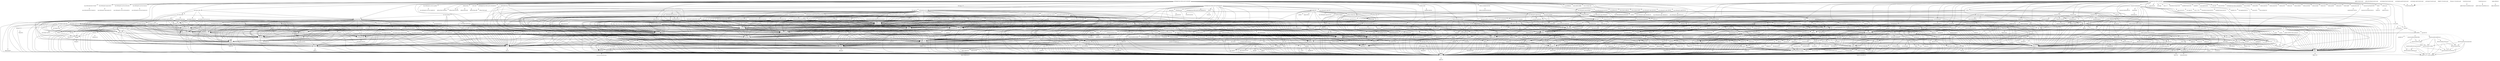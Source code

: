 digraph depends {
    node [shape=plaintext]
"activitymanager" -> "activitymanager-lic" [style=dotted];
"activitymanager" -> "db8";
"activitymanager" -> "libboost-regex1.54.0";
"activitymanager" -> "libc6";
"activitymanager" -> "libgcc1";
"activitymanager" -> "libglib-2.0-0";
"activitymanager" -> "libnyx6";
"activitymanager" -> "libpmloglib3";
"activitymanager" -> "libstdc++6";
"activitymanager" -> "luna-service2";
"alsa-utils-alsactl" -> "alsa-states" [style=dotted];
"alsa-utils-alsactl" -> "libasound2";
"alsa-utils-alsactl" -> "libc6";
"alsa-utils-alsamixer" -> "libasound2";
"alsa-utils-alsamixer" -> "libc6";
"alsa-utils-alsamixer" -> "libformw5";
"alsa-utils-alsamixer" -> "libmenuw5";
"alsa-utils-alsamixer" -> "libncursesw5";
"alsa-utils-alsamixer" -> "libpanelw5";
"alsa-utils-alsamixer" -> "libtinfo5";
"alsa-utils-alsaucm" -> "libasound2";
"alsa-utils-alsaucm" -> "libc6";
"alsa-utils-amixer" -> "libasound2";
"alsa-utils-amixer" -> "libc6";
"alsa-utils-aplay" -> "libasound2";
"alsa-utils-aplay" -> "libc6";
"android-apn-database" -> "android-apn-database-lic" [style=dotted];
"app-services" -> "app-services-lic" [style=dotted];
"audio-service" -> "audio-service-lic" [style=dotted];
"audio-service" -> "libc6";
"audio-service" -> "libglib-2.0-0";
"audio-service" -> "libpbnjson";
"audio-service" -> "libpulse-mainloop-glib0";
"audio-service" -> "libpulse0";
"audio-service" -> "luna-service2";
"base-files" -> "base-files-lic" [style=dotted];
"base-passwd" -> "base-passwd-lic" [style=dotted];
"bc" -> "bc-lic" [style=dotted];
"bc" -> "libc6";
"bc" -> "update-alternatives-cworth";
"bluez4" -> "bluez4-lic" [style=dotted];
"bluez4" -> "libc6";
"bluez4" -> "libdbus-1-3";
"bluez4" -> "libglib-2.0-0";
"bluez4" -> "libreadline5";
"bluez4" -> "libudev1";
"bluez4" -> "libusb-0.1-4";
"bluez4" -> "libusb-1.0-0";
"busybox" -> "busybox-lic" [style=dotted];
"busybox" -> "busybox-syslog" [style=dotted];
"busybox" -> "busybox-udhcpc" [style=dotted];
"busybox" -> "libc6";
"busybox" -> "update-alternatives-cworth";
"busybox-syslog" -> "update-alternatives-cworth";
"bzip2" -> "bzip2-lic" [style=dotted];
"bzip2" -> "libbz2-0";
"bzip2" -> "libc6";
"bzip2" -> "update-alternatives-cworth";
"ca-certificates" -> "ca-certificates-lic" [style=dotted];
"configurator" -> "configurator-lic" [style=dotted];
"configurator" -> "db8";
"configurator" -> "libc6";
"configurator" -> "libgcc1";
"configurator" -> "libglib-2.0-0";
"configurator" -> "libpmloglib3";
"configurator" -> "libstdc++6";
"connman" -> "bluez4";
"connman" -> "connman-conf" [style=dotted];
"connman" -> "connman-lic" [style=dotted];
"connman" -> "dbus-1";
"connman" -> "iptables";
"connman" -> "libc6";
"connman" -> "libdbus-1-3";
"connman" -> "libglib-2.0-0";
"connman" -> "libgnutls26";
"connman" -> "ofono";
"connman" -> "wpa-supplicant";
"connman" -> "xuser-account";
"connman-client" -> "libc6";
"connman-client" -> "libdbus-1-3";
"connman-client" -> "libglib-2.0-0";
"connman-client" -> "libreadline5";
"connman-conf" -> "connman-conf-lic" [style=dotted];
"cordova" -> "cordova-lic" [style=dotted];
"core-apps" -> "core-apps-lic" [style=dotted];
"cpushareholder-stub" -> "cpushareholder-stub-lic" [style=dotted];
"crash-handler" -> "crash-handler-lic" [style=dotted];
"crash-handler" -> "libc6";
"crash-handler" -> "libgcc1";
"curl" -> "curl-lic" [style=dotted];
"curl" -> "libc6";
"curl" -> "libcurl5";
"curl" -> "libz1";
"db8" -> "db8-lic" [style=dotted];
"db8" -> "libc6";
"db8" -> "libgcc1";
"db8" -> "libglib-2.0-0";
"db8" -> "libicui18n51";
"db8" -> "libicuuc51";
"db8" -> "libleveldb1";
"db8" -> "libpmloglib3";
"db8" -> "libstdc++6";
"db8" -> "luna-service2";
"dbus-1" -> "base-passwd";
"dbus-1" -> "dbus-lic" [style=dotted];
"dbus-1" -> "libc6";
"dbus-1" -> "libdbus-1-3";
"dbus-1" -> "libexpat1";
"dbus-1" -> "shadow";
"dhcp-client" -> "busybox";
"dhcp-client" -> "libc6";
"dhcp-client" -> "libcrypto1.0.0";
"distro-feed-configs" -> "distro-feed-configs-lic" [style=dotted];
"e2fsprogs" -> "e2fsprogs-badblocks";
"e2fsprogs" -> "e2fsprogs-lic" [style=dotted];
"e2fsprogs" -> "libblkid1";
"e2fsprogs" -> "libc6";
"e2fsprogs" -> "libcom-err2";
"e2fsprogs" -> "libe2p2";
"e2fsprogs" -> "libext2fs2";
"e2fsprogs" -> "libss2";
"e2fsprogs" -> "libuuid1";
"e2fsprogs-badblocks" -> "libc6";
"e2fsprogs-badblocks" -> "libcom-err2";
"e2fsprogs-badblocks" -> "libext2fs2";
"e2fsprogs-e2fsck" -> "libblkid1";
"e2fsprogs-e2fsck" -> "libc6";
"e2fsprogs-e2fsck" -> "libcom-err2";
"e2fsprogs-e2fsck" -> "libe2p2";
"e2fsprogs-e2fsck" -> "libext2fs2";
"e2fsprogs-e2fsck" -> "libuuid1";
"eglibc-locale-en-gb" -> "virtual-locale-en-gb" [style=dotted];
"enyo-1.0" -> "enyo-1.0-lic" [style=dotted];
"evtest" -> "evtest-lic" [style=dotted];
"evtest" -> "libc6";
"evtest" -> "libxml2";
"filecache" -> "db8";
"filecache" -> "filecache-lic" [style=dotted];
"filecache" -> "glibmm";
"filecache" -> "libboost-filesystem1.54.0";
"filecache" -> "libboost-system1.54.0";
"filecache" -> "libc6";
"filecache" -> "libgcc1";
"filecache" -> "libglib-2.0-0";
"filecache" -> "libsigc-2.0-0";
"filecache" -> "libstdc++6";
"filecache" -> "luna-service2";
"foundation-frameworks" -> "foundation-frameworks-lic" [style=dotted];
"fuser" -> "libc6";
"fuser" -> "update-alternatives-cworth";
"gdb" -> "gdb-lic" [style=dotted];
"gdb" -> "glibc-thread-db" [style=dotted];
"gdb" -> "libc6";
"gdb" -> "libexpat1";
"gdb" -> "libreadline5";
"gdb" -> "libtinfo5";
"gdb" -> "libz1";
"gdbserver" -> "glibc-thread-db" [style=dotted];
"gdbserver" -> "libc6";
"glib-networking" -> "glib-networking-lic" [style=dotted];
"glib-networking" -> "libc6";
"glib-networking" -> "libcap2";
"glib-networking" -> "libffi6";
"glib-networking" -> "libgcrypt11";
"glib-networking" -> "libglib-2.0-0";
"glib-networking" -> "libgnutls26";
"glib-networking" -> "libgpg-error0";
"glib-networking" -> "libtasn1-6";
"glib-networking" -> "libz1";
"glib-networking-locale-en-gb" -> "virtual-locale-en-gb" [style=dotted];
"glibmm" -> "glibmm-lic" [style=dotted];
"glibmm" -> "libc6";
"glibmm" -> "libffi6";
"glibmm" -> "libgcc1";
"glibmm" -> "libglib-2.0-0";
"glibmm" -> "libsigc-2.0-0";
"glibmm" -> "libstdc++6";
"glibmm" -> "libz1";
"gst-meta-audio" -> "gst-meta-base";
"gst-meta-audio" -> "gst-plugins-base-ogg";
"gst-meta-audio" -> "gst-plugins-base-vorbis";
"gst-meta-audio" -> "gst-plugins-good-flac";
"gst-meta-audio" -> "gst-plugins-good-wavparse";
"gst-meta-base" -> "gst-meta-base-lic" [style=dotted];
"gst-meta-base" -> "gst-plugins-base-alsa";
"gst-meta-base" -> "gst-plugins-base-audioconvert";
"gst-meta-base" -> "gst-plugins-base-audioresample";
"gst-meta-base" -> "gst-plugins-base-decodebin";
"gst-meta-base" -> "gst-plugins-base-decodebin2";
"gst-meta-base" -> "gst-plugins-base-ffmpegcolorspace";
"gst-meta-base" -> "gst-plugins-base-gio";
"gst-meta-base" -> "gst-plugins-base-playbin";
"gst-meta-base" -> "gst-plugins-base-typefindfunctions";
"gst-meta-base" -> "gst-plugins-base-videoscale";
"gst-meta-base" -> "gst-plugins-base-volume";
"gst-meta-base" -> "gst-plugins-good-autodetect";
"gst-meta-base" -> "gst-plugins-good-souphttpsrc";
"gst-meta-base" -> "gstreamer";
"gst-meta-debug" -> "gst-meta-base";
"gst-meta-debug" -> "gst-plugins-base-audiotestsrc";
"gst-meta-debug" -> "gst-plugins-base-videotestsrc";
"gst-meta-debug" -> "gst-plugins-good-debug";
"gst-meta-video" -> "gst-meta-audio" [style=dotted];
"gst-meta-video" -> "gst-meta-base";
"gst-meta-video" -> "gst-plugins-base-theora";
"gst-meta-video" -> "gst-plugins-good-avi";
"gst-meta-video" -> "gst-plugins-good-matroska";
"gst-plugins-base" -> "gst-plugins-base-lic" [style=dotted];
"gst-plugins-base-alsa" -> "gst-plugins-base";
"gst-plugins-base-alsa" -> "gstreamer";
"gst-plugins-base-alsa" -> "libasound2";
"gst-plugins-base-alsa" -> "libc6";
"gst-plugins-base-alsa" -> "libffi6";
"gst-plugins-base-alsa" -> "libglib-2.0-0";
"gst-plugins-base-alsa" -> "libgstaudio-0.10-0";
"gst-plugins-base-alsa" -> "libgstinterfaces-0.10-0";
"gst-plugins-base-alsa" -> "libgstpbutils-0.10-0";
"gst-plugins-base-alsa" -> "libxml2";
"gst-plugins-base-alsa" -> "libz1";
"gst-plugins-base-audioconvert" -> "gst-plugins-base";
"gst-plugins-base-audioconvert" -> "gstreamer";
"gst-plugins-base-audioconvert" -> "libc6";
"gst-plugins-base-audioconvert" -> "libffi6";
"gst-plugins-base-audioconvert" -> "libglib-2.0-0";
"gst-plugins-base-audioconvert" -> "libgstaudio-0.10-0";
"gst-plugins-base-audioconvert" -> "libgstinterfaces-0.10-0";
"gst-plugins-base-audioconvert" -> "libgstpbutils-0.10-0";
"gst-plugins-base-audioconvert" -> "libxml2";
"gst-plugins-base-audioconvert" -> "libz1";
"gst-plugins-base-audioresample" -> "gst-plugins-base";
"gst-plugins-base-audioresample" -> "gstreamer";
"gst-plugins-base-audioresample" -> "libc6";
"gst-plugins-base-audioresample" -> "libffi6";
"gst-plugins-base-audioresample" -> "libglib-2.0-0";
"gst-plugins-base-audioresample" -> "libxml2";
"gst-plugins-base-audioresample" -> "libz1";
"gst-plugins-base-audiotestsrc" -> "gst-plugins-base";
"gst-plugins-base-audiotestsrc" -> "gstreamer";
"gst-plugins-base-audiotestsrc" -> "libc6";
"gst-plugins-base-audiotestsrc" -> "libffi6";
"gst-plugins-base-audiotestsrc" -> "libglib-2.0-0";
"gst-plugins-base-audiotestsrc" -> "libxml2";
"gst-plugins-base-audiotestsrc" -> "libz1";
"gst-plugins-base-decodebin" -> "gst-plugins-base";
"gst-plugins-base-decodebin" -> "gstreamer";
"gst-plugins-base-decodebin" -> "libc6";
"gst-plugins-base-decodebin" -> "libffi6";
"gst-plugins-base-decodebin" -> "libglib-2.0-0";
"gst-plugins-base-decodebin" -> "libgstpbutils-0.10-0";
"gst-plugins-base-decodebin" -> "libxml2";
"gst-plugins-base-decodebin" -> "libz1";
"gst-plugins-base-decodebin2" -> "gst-plugins-base";
"gst-plugins-base-decodebin2" -> "gstreamer";
"gst-plugins-base-decodebin2" -> "libc6";
"gst-plugins-base-decodebin2" -> "libffi6";
"gst-plugins-base-decodebin2" -> "libglib-2.0-0";
"gst-plugins-base-decodebin2" -> "libgstpbutils-0.10-0";
"gst-plugins-base-decodebin2" -> "libxml2";
"gst-plugins-base-decodebin2" -> "libz1";
"gst-plugins-base-ffmpegcolorspace" -> "gst-plugins-base";
"gst-plugins-base-ffmpegcolorspace" -> "gstreamer";
"gst-plugins-base-ffmpegcolorspace" -> "libc6";
"gst-plugins-base-ffmpegcolorspace" -> "libffi6";
"gst-plugins-base-ffmpegcolorspace" -> "libglib-2.0-0";
"gst-plugins-base-ffmpegcolorspace" -> "libgstvideo-0.10-0";
"gst-plugins-base-ffmpegcolorspace" -> "libxml2";
"gst-plugins-base-ffmpegcolorspace" -> "libz1";
"gst-plugins-base-gio" -> "gst-plugins-base";
"gst-plugins-base-gio" -> "gstreamer";
"gst-plugins-base-gio" -> "libc6";
"gst-plugins-base-gio" -> "libffi6";
"gst-plugins-base-gio" -> "libglib-2.0-0";
"gst-plugins-base-gio" -> "libxml2";
"gst-plugins-base-gio" -> "libz1";
"gst-plugins-base-locale-en-gb" -> "virtual-locale-en-gb" [style=dotted];
"gst-plugins-base-ogg" -> "gst-plugins-base";
"gst-plugins-base-ogg" -> "gstreamer";
"gst-plugins-base-ogg" -> "libc6";
"gst-plugins-base-ogg" -> "libffi6";
"gst-plugins-base-ogg" -> "libglib-2.0-0";
"gst-plugins-base-ogg" -> "libgstaudio-0.10-0";
"gst-plugins-base-ogg" -> "libgstinterfaces-0.10-0";
"gst-plugins-base-ogg" -> "libgstpbutils-0.10-0";
"gst-plugins-base-ogg" -> "libgstriff-0.10-0";
"gst-plugins-base-ogg" -> "libgsttag-0.10-0";
"gst-plugins-base-ogg" -> "libogg0";
"gst-plugins-base-ogg" -> "libxml2";
"gst-plugins-base-ogg" -> "libz1";
"gst-plugins-base-playbin" -> "gst-plugins-base";
"gst-plugins-base-playbin" -> "gstreamer";
"gst-plugins-base-playbin" -> "libc6";
"gst-plugins-base-playbin" -> "libffi6";
"gst-plugins-base-playbin" -> "libglib-2.0-0";
"gst-plugins-base-playbin" -> "libgstinterfaces-0.10-0";
"gst-plugins-base-playbin" -> "libgstpbutils-0.10-0";
"gst-plugins-base-playbin" -> "libgstvideo-0.10-0";
"gst-plugins-base-playbin" -> "libxml2";
"gst-plugins-base-playbin" -> "libz1";
"gst-plugins-base-theora" -> "gst-plugins-base";
"gst-plugins-base-theora" -> "gstreamer";
"gst-plugins-base-theora" -> "libc6";
"gst-plugins-base-theora" -> "libffi6";
"gst-plugins-base-theora" -> "libglib-2.0-0";
"gst-plugins-base-theora" -> "libgsttag-0.10-0";
"gst-plugins-base-theora" -> "libgstvideo-0.10-0";
"gst-plugins-base-theora" -> "libogg0";
"gst-plugins-base-theora" -> "libtheora";
"gst-plugins-base-theora" -> "libxml2";
"gst-plugins-base-theora" -> "libz1";
"gst-plugins-base-typefindfunctions" -> "gst-plugins-base";
"gst-plugins-base-typefindfunctions" -> "gstreamer";
"gst-plugins-base-typefindfunctions" -> "libc6";
"gst-plugins-base-typefindfunctions" -> "libffi6";
"gst-plugins-base-typefindfunctions" -> "libglib-2.0-0";
"gst-plugins-base-typefindfunctions" -> "libgstpbutils-0.10-0";
"gst-plugins-base-typefindfunctions" -> "libxml2";
"gst-plugins-base-typefindfunctions" -> "libz1";
"gst-plugins-base-videoscale" -> "gst-plugins-base";
"gst-plugins-base-videoscale" -> "gstreamer";
"gst-plugins-base-videoscale" -> "libc6";
"gst-plugins-base-videoscale" -> "libffi6";
"gst-plugins-base-videoscale" -> "libglib-2.0-0";
"gst-plugins-base-videoscale" -> "libgstvideo-0.10-0";
"gst-plugins-base-videoscale" -> "libxml2";
"gst-plugins-base-videoscale" -> "libz1";
"gst-plugins-base-videotestsrc" -> "gst-plugins-base";
"gst-plugins-base-videotestsrc" -> "gstreamer";
"gst-plugins-base-videotestsrc" -> "libc6";
"gst-plugins-base-videotestsrc" -> "libffi6";
"gst-plugins-base-videotestsrc" -> "libglib-2.0-0";
"gst-plugins-base-videotestsrc" -> "libxml2";
"gst-plugins-base-videotestsrc" -> "libz1";
"gst-plugins-base-volume" -> "gst-plugins-base";
"gst-plugins-base-volume" -> "gstreamer";
"gst-plugins-base-volume" -> "libc6";
"gst-plugins-base-volume" -> "libffi6";
"gst-plugins-base-volume" -> "libglib-2.0-0";
"gst-plugins-base-volume" -> "libgstaudio-0.10-0";
"gst-plugins-base-volume" -> "libgstinterfaces-0.10-0";
"gst-plugins-base-volume" -> "libgstpbutils-0.10-0";
"gst-plugins-base-volume" -> "libxml2";
"gst-plugins-base-volume" -> "libz1";
"gst-plugins-base-vorbis" -> "gst-plugins-base";
"gst-plugins-base-vorbis" -> "gstreamer";
"gst-plugins-base-vorbis" -> "libc6";
"gst-plugins-base-vorbis" -> "libffi6";
"gst-plugins-base-vorbis" -> "libglib-2.0-0";
"gst-plugins-base-vorbis" -> "libgstaudio-0.10-0";
"gst-plugins-base-vorbis" -> "libgstinterfaces-0.10-0";
"gst-plugins-base-vorbis" -> "libgstpbutils-0.10-0";
"gst-plugins-base-vorbis" -> "libgsttag-0.10-0";
"gst-plugins-base-vorbis" -> "libogg0";
"gst-plugins-base-vorbis" -> "libvorbis";
"gst-plugins-base-vorbis" -> "libxml2";
"gst-plugins-base-vorbis" -> "libz1";
"gst-plugins-good" -> "gst-plugins-good-lic" [style=dotted];
"gst-plugins-good-autodetect" -> "gst-plugins-good";
"gst-plugins-good-autodetect" -> "gstreamer";
"gst-plugins-good-autodetect" -> "libc6";
"gst-plugins-good-autodetect" -> "libffi6";
"gst-plugins-good-autodetect" -> "libglib-2.0-0";
"gst-plugins-good-autodetect" -> "libxml2";
"gst-plugins-good-autodetect" -> "libz1";
"gst-plugins-good-avi" -> "gst-plugins-good";
"gst-plugins-good-avi" -> "gstreamer";
"gst-plugins-good-avi" -> "libc6";
"gst-plugins-good-avi" -> "libffi6";
"gst-plugins-good-avi" -> "libglib-2.0-0";
"gst-plugins-good-avi" -> "libgstaudio-0.10-0";
"gst-plugins-good-avi" -> "libgstinterfaces-0.10-0";
"gst-plugins-good-avi" -> "libgstpbutils-0.10-0";
"gst-plugins-good-avi" -> "libgstriff-0.10-0";
"gst-plugins-good-avi" -> "libgsttag-0.10-0";
"gst-plugins-good-avi" -> "libxml2";
"gst-plugins-good-avi" -> "libz1";
"gst-plugins-good-debug" -> "gst-plugins-good";
"gst-plugins-good-debug" -> "gstreamer";
"gst-plugins-good-debug" -> "libc6";
"gst-plugins-good-debug" -> "libffi6";
"gst-plugins-good-debug" -> "libglib-2.0-0";
"gst-plugins-good-debug" -> "libxml2";
"gst-plugins-good-debug" -> "libz1";
"gst-plugins-good-flac" -> "gst-plugins-good";
"gst-plugins-good-flac" -> "gstreamer";
"gst-plugins-good-flac" -> "libc6";
"gst-plugins-good-flac" -> "libffi6";
"gst-plugins-good-flac" -> "libflac8";
"gst-plugins-good-flac" -> "libglib-2.0-0";
"gst-plugins-good-flac" -> "libgstaudio-0.10-0";
"gst-plugins-good-flac" -> "libgstinterfaces-0.10-0";
"gst-plugins-good-flac" -> "libgstpbutils-0.10-0";
"gst-plugins-good-flac" -> "libgsttag-0.10-0";
"gst-plugins-good-flac" -> "libogg0";
"gst-plugins-good-flac" -> "libxml2";
"gst-plugins-good-flac" -> "libz1";
"gst-plugins-good-locale-en-gb" -> "virtual-locale-en-gb" [style=dotted];
"gst-plugins-good-matroska" -> "gst-plugins-good";
"gst-plugins-good-matroska" -> "gstreamer";
"gst-plugins-good-matroska" -> "libc6";
"gst-plugins-good-matroska" -> "libffi6";
"gst-plugins-good-matroska" -> "libglib-2.0-0";
"gst-plugins-good-matroska" -> "libgstaudio-0.10-0";
"gst-plugins-good-matroska" -> "libgstinterfaces-0.10-0";
"gst-plugins-good-matroska" -> "libgstpbutils-0.10-0";
"gst-plugins-good-matroska" -> "libgstriff-0.10-0";
"gst-plugins-good-matroska" -> "libgsttag-0.10-0";
"gst-plugins-good-matroska" -> "libxml2";
"gst-plugins-good-matroska" -> "libz1";
"gst-plugins-good-pulse" -> "gst-plugins-good";
"gst-plugins-good-pulse" -> "gstreamer";
"gst-plugins-good-pulse" -> "libc6";
"gst-plugins-good-pulse" -> "libcap2";
"gst-plugins-good-pulse" -> "libdbus-1-3";
"gst-plugins-good-pulse" -> "libffi6";
"gst-plugins-good-pulse" -> "libglib-2.0-0";
"gst-plugins-good-pulse" -> "libgstaudio-0.10-0";
"gst-plugins-good-pulse" -> "libgstinterfaces-0.10-0";
"gst-plugins-good-pulse" -> "libgstpbutils-0.10-0";
"gst-plugins-good-pulse" -> "libjson0";
"gst-plugins-good-pulse" -> "libpulse0";
"gst-plugins-good-pulse" -> "libpulsecommon";
"gst-plugins-good-pulse" -> "libsndfile1";
"gst-plugins-good-pulse" -> "libxml2";
"gst-plugins-good-pulse" -> "libz1";
"gst-plugins-good-souphttpsrc" -> "gst-plugins-good";
"gst-plugins-good-souphttpsrc" -> "gstreamer";
"gst-plugins-good-souphttpsrc" -> "libc6";
"gst-plugins-good-souphttpsrc" -> "libffi6";
"gst-plugins-good-souphttpsrc" -> "libglib-2.0-0";
"gst-plugins-good-souphttpsrc" -> "libgsttag-0.10-0";
"gst-plugins-good-souphttpsrc" -> "libsoup-2.4-1";
"gst-plugins-good-souphttpsrc" -> "libxml2";
"gst-plugins-good-souphttpsrc" -> "libz1";
"gst-plugins-good-wavparse" -> "gst-plugins-good";
"gst-plugins-good-wavparse" -> "gstreamer";
"gst-plugins-good-wavparse" -> "libc6";
"gst-plugins-good-wavparse" -> "libffi6";
"gst-plugins-good-wavparse" -> "libglib-2.0-0";
"gst-plugins-good-wavparse" -> "libgstaudio-0.10-0";
"gst-plugins-good-wavparse" -> "libgstinterfaces-0.10-0";
"gst-plugins-good-wavparse" -> "libgstpbutils-0.10-0";
"gst-plugins-good-wavparse" -> "libgstriff-0.10-0";
"gst-plugins-good-wavparse" -> "libgsttag-0.10-0";
"gst-plugins-good-wavparse" -> "libxml2";
"gst-plugins-good-wavparse" -> "libz1";
"gst-plugins-ugly" -> "gst-plugins-ugly-lic" [style=dotted];
"gst-plugins-ugly-lame" -> "gst-plugins-ugly";
"gst-plugins-ugly-lame" -> "gstreamer";
"gst-plugins-ugly-lame" -> "libc6";
"gst-plugins-ugly-lame" -> "libffi6";
"gst-plugins-ugly-lame" -> "libglib-2.0-0";
"gst-plugins-ugly-lame" -> "libgstaudio-0.10-0";
"gst-plugins-ugly-lame" -> "libgstinterfaces-0.10-0";
"gst-plugins-ugly-lame" -> "libgstpbutils-0.10-0";
"gst-plugins-ugly-lame" -> "libmp3lame0";
"gst-plugins-ugly-lame" -> "libxml2";
"gst-plugins-ugly-lame" -> "libz1";
"gst-plugins-ugly-locale-en-gb" -> "virtual-locale-en-gb" [style=dotted];
"gst-plugins-ugly-mad" -> "gst-plugins-ugly";
"gst-plugins-ugly-mad" -> "gstreamer";
"gst-plugins-ugly-mad" -> "libc6";
"gst-plugins-ugly-mad" -> "libffi6";
"gst-plugins-ugly-mad" -> "libglib-2.0-0";
"gst-plugins-ugly-mad" -> "libgstaudio-0.10-0";
"gst-plugins-ugly-mad" -> "libgstinterfaces-0.10-0";
"gst-plugins-ugly-mad" -> "libgstpbutils-0.10-0";
"gst-plugins-ugly-mad" -> "libgsttag-0.10-0";
"gst-plugins-ugly-mad" -> "libmad0";
"gst-plugins-ugly-mad" -> "libxml2";
"gst-plugins-ugly-mad" -> "libz1";
"gstreamer" -> "gstreamer-lic" [style=dotted];
"gstreamer" -> "libc6";
"gstreamer" -> "libffi6";
"gstreamer" -> "libglib-2.0-0";
"gstreamer" -> "libxml2";
"gstreamer" -> "libz1";
"gstreamer-locale-en-gb" -> "virtual-locale-en-gb" [style=dotted];
"gzip" -> "gzip-lic" [style=dotted];
"gzip" -> "libc6";
"gzip" -> "update-alternatives-cworth";
"hunspell" -> "hunspell-lic" [style=dotted];
"hunspell" -> "libc6";
"hunspell" -> "libgcc1";
"hunspell" -> "libstdc++6";
"icu" -> "icu-lic" [style=dotted];
"icu" -> "libc6";
"icu" -> "libgcc1";
"icu" -> "libicudata51";
"icu" -> "libicui18n51";
"icu" -> "libicutu51";
"icu" -> "libicuuc51";
"icu" -> "libstdc++6";
"iproute2" -> "iproute2-lic" [style=dotted];
"iproute2" -> "iptables";
"iproute2" -> "libc6";
"iproute2" -> "update-alternatives-cworth";
"iptables" -> "iptables-lic" [style=dotted];
"iptables" -> "kernel-module-ip-tables" [style=dotted];
"iptables" -> "kernel-module-ipt-masquerade" [style=dotted];
"iptables" -> "kernel-module-iptable-filter" [style=dotted];
"iptables" -> "kernel-module-iptable-nat" [style=dotted];
"iptables" -> "kernel-module-nf-conntrack" [style=dotted];
"iptables" -> "kernel-module-nf-conntrack-ipv4" [style=dotted];
"iptables" -> "kernel-module-nf-defrag-ipv4" [style=dotted];
"iptables" -> "kernel-module-nf-nat" [style=dotted];
"iptables" -> "kernel-module-x-tables" [style=dotted];
"iptables" -> "libc6";
"kernel-module-binfmt-misc" -> "kernel-3.10.17-yocto-standard";
"kernel-module-ip-tables" -> "kernel-3.10.17-yocto-standard";
"kernel-module-ip-tables" -> "kernel-module-x-tables";
"kernel-module-ipt-masquerade" -> "kernel-3.10.17-yocto-standard";
"kernel-module-ipt-masquerade" -> "kernel-module-nf-conntrack";
"kernel-module-ipt-masquerade" -> "kernel-module-nf-nat";
"kernel-module-ipt-masquerade" -> "kernel-module-x-tables";
"kernel-module-iptable-filter" -> "kernel-3.10.17-yocto-standard";
"kernel-module-iptable-filter" -> "kernel-module-ip-tables";
"kernel-module-iptable-filter" -> "kernel-module-x-tables";
"kernel-module-iptable-nat" -> "kernel-3.10.17-yocto-standard";
"kernel-module-iptable-nat" -> "kernel-module-ip-tables";
"kernel-module-iptable-nat" -> "kernel-module-nf-conntrack";
"kernel-module-iptable-nat" -> "kernel-module-nf-nat";
"kernel-module-iptable-nat" -> "kernel-module-nf-nat-ipv4";
"kernel-module-iptable-nat" -> "kernel-module-x-tables";
"kernel-module-nf-conntrack" -> "kernel-3.10.17-yocto-standard";
"kernel-module-nf-conntrack-ipv4" -> "kernel-3.10.17-yocto-standard";
"kernel-module-nf-conntrack-ipv4" -> "kernel-module-nf-conntrack";
"kernel-module-nf-conntrack-ipv4" -> "kernel-module-nf-defrag-ipv4";
"kernel-module-nf-defrag-ipv4" -> "kernel-3.10.17-yocto-standard";
"kernel-module-nf-nat" -> "kernel-3.10.17-yocto-standard";
"kernel-module-nf-nat" -> "kernel-module-nf-conntrack";
"kernel-module-nf-nat-ipv4" -> "kernel-3.10.17-yocto-standard";
"kernel-module-nf-nat-ipv4" -> "kernel-module-nf-conntrack";
"kernel-module-nf-nat-ipv4" -> "kernel-module-nf-nat";
"kernel-module-x-tables" -> "kernel-3.10.17-yocto-standard";
"killall" -> "libc6";
"killall" -> "update-alternatives-cworth";
"kmod" -> "kmod-lic" [style=dotted];
"kmod" -> "libc6";
"kmod" -> "libkmod2";
"kmod" -> "update-alternatives-cworth";
"libacl1" -> "libattr1";
"libacl1" -> "libc6";
"libasound2" -> "alsa-conf-base";
"libasound2" -> "libc6";
"libattr1" -> "libc6";
"libblkid1" -> "libc6";
"libblkid1" -> "libuuid1";
"libboost-filesystem1.54.0" -> "libboost-system1.54.0";
"libboost-filesystem1.54.0" -> "libc6";
"libboost-filesystem1.54.0" -> "libgcc1";
"libboost-filesystem1.54.0" -> "libstdc++6";
"libboost-program-options1.54.0" -> "libc6";
"libboost-program-options1.54.0" -> "libgcc1";
"libboost-program-options1.54.0" -> "libstdc++6";
"libboost-regex1.54.0" -> "libc6";
"libboost-regex1.54.0" -> "libgcc1";
"libboost-regex1.54.0" -> "libstdc++6";
"libboost-system1.54.0" -> "libc6";
"libboost-system1.54.0" -> "libgcc1";
"libboost-system1.54.0" -> "libstdc++6";
"libbz2-0" -> "libc6";
"libc6" -> "eglibc-lic" [style=dotted];
"libcap2" -> "libattr1";
"libcap2" -> "libc6";
"libcap2" -> "libcap-lic" [style=dotted];
"libcares2" -> "libc6";
"libcares2" -> "libcares-lic" [style=dotted];
"libcjson1" -> "libc6";
"libcjson1" -> "libcjson-lic" [style=dotted];
"libcom-err2" -> "libc6";
"libconnman-qt5-1" -> "libc6";
"libconnman-qt5-1" -> "libconnman-qt5-lic" [style=dotted];
"libconnman-qt5-1" -> "libgcc1";
"libconnman-qt5-1" -> "libstdc++6";
"libconnman-qt5-1" -> "qtbase";
"libconnman-qt5-1" -> "qtdeclarative";
"libcrypto1.0.0" -> "libc6";
"libcrypto1.0.0" -> "openssl-conf" [style=dotted];
"libcurl5" -> "curl-certs" [style=dotted];
"libcurl5" -> "libc6";
"libcurl5" -> "libcap2";
"libcurl5" -> "libcares2";
"libcurl5" -> "libgcrypt11";
"libcurl5" -> "libgnutls26";
"libcurl5" -> "libgpg-error0";
"libcurl5" -> "libtasn1-6";
"libcurl5" -> "libz1";
"libdbus-1-3" -> "dbus-1" [style=dotted];
"libdbus-1-3" -> "libc6";
"libdrm2" -> "libc6";
"libdrm2" -> "libdrm-lic" [style=dotted];
"libe2p2" -> "libc6";
"libegl-mesa" -> "libc6";
"libegl-mesa" -> "libdrm2";
"libegl-mesa" -> "libffi6";
"libegl-mesa" -> "libgbm1";
"libegl-mesa" -> "libglapi0";
"libegl-mesa" -> "libudev1";
"libegl-mesa" -> "wayland";
"libemail-common2" -> "db8";
"libemail-common2" -> "libboost-regex1.54.0";
"libemail-common2" -> "libc6";
"libemail-common2" -> "libcurl5";
"libemail-common2" -> "libemail-common-lic" [style=dotted];
"libemail-common2" -> "libgcc1";
"libemail-common2" -> "libglib-2.0-0";
"libemail-common2" -> "libicuuc51";
"libemail-common2" -> "libpalmsocket2";
"libemail-common2" -> "libstdc++6";
"libemail-common2" -> "libz1";
"libexpat1" -> "libc6";
"libexpat1" -> "libexpat-lic" [style=dotted];
"libexpat1" -> "libgcc1";
"libext2fs2" -> "libblkid1";
"libext2fs2" -> "libc6";
"libext2fs2" -> "libcom-err2";
"libffi6" -> "libc6";
"libffi6" -> "libffi-lic" [style=dotted];
"libffi6" -> "libgcc1";
"libflac8" -> "libc6";
"libflac8" -> "libogg0";
"libformw5" -> "libc6";
"libformw5" -> "libncursesw5";
"libformw5" -> "libtinfo5";
"libgbm1" -> "libc6";
"libgbm1" -> "libglapi0";
"libgbm1" -> "libudev1";
"libgcc1" -> "libc6";
"libgcc1" -> "libgcc-s-lic" [style=dotted];
"libgcrypt11" -> "libc6";
"libgcrypt11" -> "libcap2";
"libgcrypt11" -> "libgcrypt-lic" [style=dotted];
"libgcrypt11" -> "libgpg-error0";
"libglapi0" -> "libc6";
"libgles2-mesa" -> "libc6";
"libgles2-mesa" -> "libdrm2";
"libgles2-mesa" -> "libglapi0";
"libglib-2.0-0" -> "libc6";
"libglib-2.0-0" -> "libffi6";
"libglib-2.0-0" -> "libglib-2.0-lic" [style=dotted];
"libglib-2.0-0" -> "libz1";
"libglib-2.0-locale-en-gb" -> "virtual-locale-en-gb" [style=dotted];
"libgmp3" -> "libc6";
"libgmp3" -> "libgmp-lic" [style=dotted];
"libgnutls26" -> "libc6";
"libgnutls26" -> "libcap2";
"libgnutls26" -> "libgcrypt11";
"libgnutls26" -> "libgnutls-lic" [style=dotted];
"libgnutls26" -> "libgpg-error0";
"libgnutls26" -> "libtasn1-6";
"libgnutls26" -> "libz1";
"libgpg-error0" -> "libc6";
"libgpg-error0" -> "libgpg-error-lic" [style=dotted];
"libgstapp-0.10-0" -> "gstreamer";
"libgstapp-0.10-0" -> "libc6";
"libgstapp-0.10-0" -> "libffi6";
"libgstapp-0.10-0" -> "libglib-2.0-0";
"libgstapp-0.10-0" -> "libxml2";
"libgstapp-0.10-0" -> "libz1";
"libgstaudio-0.10-0" -> "gstreamer";
"libgstaudio-0.10-0" -> "libc6";
"libgstaudio-0.10-0" -> "libffi6";
"libgstaudio-0.10-0" -> "libglib-2.0-0";
"libgstaudio-0.10-0" -> "libgstinterfaces-0.10-0";
"libgstaudio-0.10-0" -> "libgstpbutils-0.10-0";
"libgstaudio-0.10-0" -> "libxml2";
"libgstaudio-0.10-0" -> "libz1";
"libgstinterfaces-0.10-0" -> "gstreamer";
"libgstinterfaces-0.10-0" -> "libc6";
"libgstinterfaces-0.10-0" -> "libffi6";
"libgstinterfaces-0.10-0" -> "libglib-2.0-0";
"libgstinterfaces-0.10-0" -> "libxml2";
"libgstinterfaces-0.10-0" -> "libz1";
"libgstpbutils-0.10-0" -> "gstreamer";
"libgstpbutils-0.10-0" -> "libc6";
"libgstpbutils-0.10-0" -> "libffi6";
"libgstpbutils-0.10-0" -> "libglib-2.0-0";
"libgstpbutils-0.10-0" -> "libxml2";
"libgstpbutils-0.10-0" -> "libz1";
"libgstriff-0.10-0" -> "gstreamer";
"libgstriff-0.10-0" -> "libc6";
"libgstriff-0.10-0" -> "libffi6";
"libgstriff-0.10-0" -> "libglib-2.0-0";
"libgstriff-0.10-0" -> "libgstaudio-0.10-0";
"libgstriff-0.10-0" -> "libgstinterfaces-0.10-0";
"libgstriff-0.10-0" -> "libgstpbutils-0.10-0";
"libgstriff-0.10-0" -> "libgsttag-0.10-0";
"libgstriff-0.10-0" -> "libxml2";
"libgstriff-0.10-0" -> "libz1";
"libgsttag-0.10-0" -> "gstreamer";
"libgsttag-0.10-0" -> "libc6";
"libgsttag-0.10-0" -> "libffi6";
"libgsttag-0.10-0" -> "libglib-2.0-0";
"libgsttag-0.10-0" -> "libxml2";
"libgsttag-0.10-0" -> "libz1";
"libgstvideo-0.10-0" -> "gstreamer";
"libgstvideo-0.10-0" -> "libc6";
"libgstvideo-0.10-0" -> "libffi6";
"libgstvideo-0.10-0" -> "libglib-2.0-0";
"libgstvideo-0.10-0" -> "libxml2";
"libgstvideo-0.10-0" -> "libz1";
"libicui18n51" -> "libc6";
"libicui18n51" -> "libgcc1";
"libicui18n51" -> "libicudata51";
"libicui18n51" -> "libicuuc51";
"libicui18n51" -> "libstdc++6";
"libicutu51" -> "libc6";
"libicutu51" -> "libgcc1";
"libicutu51" -> "libicudata51";
"libicutu51" -> "libicui18n51";
"libicutu51" -> "libicuuc51";
"libicutu51" -> "libstdc++6";
"libicuuc51" -> "libc6";
"libicuuc51" -> "libgcc1";
"libicuuc51" -> "libicudata51";
"libicuuc51" -> "libstdc++6";
"libjpeg8" -> "libc6";
"libjpeg8" -> "libjpeg-lic" [style=dotted];
"libjson0" -> "libc6";
"libjson0" -> "libjson-lic" [style=dotted];
"libkmod2" -> "libc6";
"libleveldb1" -> "libc6";
"libleveldb1" -> "libgcc1";
"libleveldb1" -> "libleveldb-lic" [style=dotted];
"libleveldb1" -> "libstdc++6";
"libltdl7" -> "libc6";
"liblunasysmgrcommon3" -> "libc6";
"liblunasysmgrcommon3" -> "libgcc1";
"liblunasysmgrcommon3" -> "libglib-2.0-0";
"liblunasysmgrcommon3" -> "liblunasysmgrcommon-lic" [style=dotted];
"liblunasysmgrcommon3" -> "libnyx6";
"liblunasysmgrcommon3" -> "libpbnjson";
"liblunasysmgrcommon3" -> "libpmloglib3";
"liblunasysmgrcommon3" -> "libsqlite3-0";
"liblunasysmgrcommon3" -> "libstdc++6";
"liblunasysmgrcommon3" -> "luna-service2";
"liblunasysmgrcommon3" -> "qtbase";
"liblzma5" -> "libc6";
"libmad0" -> "libc6";
"libmad0" -> "libmad-lic" [style=dotted];
"libmenuw5" -> "libc6";
"libmenuw5" -> "libncursesw5";
"libmenuw5" -> "libtinfo5";
"libmjson0" -> "libc6";
"libmjson0" -> "libmjson-lic" [style=dotted];
"libmount1" -> "libblkid1";
"libmount1" -> "libc6";
"libmount1" -> "libuuid1";
"libmp3lame0" -> "libc6";
"libncurses5" -> "libc6";
"libncurses5" -> "libtinfo5";
"libncursesw5" -> "libc6";
"libncursesw5" -> "libtinfo5";
"libnl-3-200" -> "libc6";
"libnl-3-200" -> "libnl-3-lic" [style=dotted];
"libnl-3-cli" -> "libc6";
"libnl-3-cli" -> "libnl-3-200";
"libnl-3-cli" -> "libnl-3-genl";
"libnl-3-cli" -> "libnl-nf-3-200";
"libnl-3-cli" -> "libnl-route-3-200";
"libnl-3-genl" -> "libc6";
"libnl-3-genl" -> "libnl-3-200";
"libnl-3-genl" -> "libnl-3-cli";
"libnl-nf-3-200" -> "libc6";
"libnl-nf-3-200" -> "libnl-3-200";
"libnl-nf-3-200" -> "libnl-route-3-200";
"libnl-route-3-200" -> "libc6";
"libnl-route-3-200" -> "libnl-3-200";
"libnyx6" -> "libc6";
"libnyx6" -> "libglib-2.0-0";
"libnyx6" -> "libnyx-lic" [style=dotted];
"libogg0" -> "libc6";
"libogg0" -> "libogg-lic" [style=dotted];
"libopkg1" -> "libc6";
"libpalmsocket2" -> "libc6";
"libpalmsocket2" -> "libcares2";
"libpalmsocket2" -> "libcrypto1.0.0";
"libpalmsocket2" -> "libglib-2.0-0";
"libpalmsocket2" -> "libpalmsocket-lic" [style=dotted];
"libpalmsocket2" -> "libpmloglib3";
"libpalmsocket2" -> "libssl1.0.0";
"libpanelw5" -> "libc6";
"libpanelw5" -> "libncursesw5";
"libpanelw5" -> "libtinfo5";
"libpbnjson" -> "libc6";
"libpbnjson" -> "libgcc1";
"libpbnjson" -> "libglib-2.0-0";
"libpbnjson" -> "libgmp3";
"libpbnjson" -> "libpbnjson-lic" [style=dotted];
"libpbnjson" -> "libstdc++6";
"libpbnjson" -> "liburiparser1";
"libpbnjson" -> "yajl";
"libpmloglib3" -> "libc6";
"libpmloglib3" -> "libglib-2.0-0";
"libpmloglib3" -> "libpbnjson";
"libpmloglib3" -> "libpmloglib-lic" [style=dotted];
"libpng16-16" -> "libc6";
"libpng16-16" -> "libpng16-lic" [style=dotted];
"libpng16-16" -> "libz1";
"libpulse-mainloop-glib0" -> "libc6";
"libpulse-mainloop-glib0" -> "libcap2";
"libpulse-mainloop-glib0" -> "libdbus-1-3";
"libpulse-mainloop-glib0" -> "libglib-2.0-0";
"libpulse-mainloop-glib0" -> "libjson0";
"libpulse-mainloop-glib0" -> "libpulse0";
"libpulse-mainloop-glib0" -> "libpulsecommon";
"libpulse-mainloop-glib0" -> "libsndfile1";
"libpulse0" -> "libc6";
"libpulse0" -> "libcap2";
"libpulse0" -> "libdbus-1-3";
"libpulse0" -> "libjson0";
"libpulse0" -> "libpulsecommon";
"libpulse0" -> "libsndfile1";
"libpulsecommon" -> "libc6";
"libpulsecommon" -> "libcap2";
"libpulsecommon" -> "libdbus-1-3";
"libpulsecommon" -> "libsndfile1";
"libpulsecore" -> "libc6";
"libpulsecore" -> "libcap2";
"libpulsecore" -> "libdbus-1-3";
"libpulsecore" -> "libjson0";
"libpulsecore" -> "libltdl7";
"libpulsecore" -> "libpulse0";
"libpulsecore" -> "libpulsecommon";
"libpulsecore" -> "libsamplerate0";
"libpulsecore" -> "libsndfile1";
"libpulsecore" -> "speex";
"libpython2.7-1.0" -> "libc6";
"libqt5compositor-examples" -> "libc6";
"libqt5compositor-examples" -> "libgcc1";
"libqt5compositor-examples" -> "libgles2-mesa";
"libqt5compositor-examples" -> "libqt5compositor5";
"libqt5compositor-examples" -> "libstdc++6";
"libqt5compositor-examples" -> "qtbase";
"libqt5compositor-examples" -> "qtdeclarative";
"libqt5compositor-plugins" -> "libc6";
"libqt5compositor-plugins" -> "libegl-mesa";
"libqt5compositor-plugins" -> "libgcc1";
"libqt5compositor-plugins" -> "libgles2-mesa";
"libqt5compositor-plugins" -> "libglib-2.0-0";
"libqt5compositor-plugins" -> "libqt5compositor5";
"libqt5compositor-plugins" -> "libstdc++6";
"libqt5compositor-plugins" -> "libwayland-egl1";
"libqt5compositor-plugins" -> "libz1";
"libqt5compositor-plugins" -> "qtbase";
"libqt5compositor-plugins" -> "wayland";
"libqt5compositor5" -> "libc6";
"libqt5compositor5" -> "libgcc1";
"libqt5compositor5" -> "libgles2-mesa";
"libqt5compositor5" -> "libqt5compositor-lic" [style=dotted];
"libqt5compositor5" -> "libstdc++6";
"libqt5compositor5" -> "qtbase";
"libqt5compositor5" -> "qtdeclarative";
"libqt5compositor5" -> "wayland";
"libqt5sensors5" -> "libc6";
"libqt5sensors5" -> "libgcc1";
"libqt5sensors5" -> "libqt5sensors-lic" [style=dotted];
"libqt5sensors5" -> "libstdc++6";
"libqt5sensors5" -> "qtbase";
"libqt5svg-plugins" -> "libc6";
"libqt5svg-plugins" -> "libgcc1";
"libqt5svg-plugins" -> "libqt5svg5";
"libqt5svg-plugins" -> "libstdc++6";
"libqt5svg-plugins" -> "qtbase";
"libqt5svg5" -> "libc6";
"libqt5svg5" -> "libgcc1";
"libqt5svg5" -> "libqt5svg-lic" [style=dotted];
"libqt5svg5" -> "libstdc++6";
"libqt5svg5" -> "libz1";
"libqt5svg5" -> "qtbase";
"libqt5v8-5" -> "libc6";
"libqt5v8-5" -> "libgcc1";
"libqt5v8-5" -> "libqt5v8-lic" [style=dotted];
"libqt5v8-5" -> "libstdc++6";
"libqt5xmlpatterns5" -> "libc6";
"libqt5xmlpatterns5" -> "libgcc1";
"libqt5xmlpatterns5" -> "libqt5xmlpatterns-lic" [style=dotted];
"libqt5xmlpatterns5" -> "libstdc++6";
"libqt5xmlpatterns5" -> "qtbase";
"librdx-stub" -> "libc6";
"librdx-stub" -> "librdx-lic" [style=dotted];
"libreadline5" -> "libc6";
"libreadline5" -> "libreadline-lic" [style=dotted];
"libreadline5" -> "libtinfo5";
"librolegen2" -> "libc6";
"librolegen2" -> "libgcc1";
"librolegen2" -> "librolegen-lic" [style=dotted];
"librolegen2" -> "libstdc++6";
"libsamplerate0" -> "libc6";
"libsamplerate0" -> "libsamplerate0-lic" [style=dotted];
"libsamplerate0" -> "libsndfile1";
"libsigc-2.0-0" -> "libc6";
"libsigc-2.0-0" -> "libgcc1";
"libsigc-2.0-0" -> "libsigc-2.0-lic" [style=dotted];
"libsigc-2.0-0" -> "libstdc++6";
"libsndfile1" -> "libc6";
"libsndfile1" -> "libsndfile-lic" [style=dotted];
"libsoup-2.4-1" -> "glib-networking" [style=dotted];
"libsoup-2.4-1" -> "libc6";
"libsoup-2.4-1" -> "libffi6";
"libsoup-2.4-1" -> "libglib-2.0-0";
"libsoup-2.4-1" -> "libsoup-2.4-lic" [style=dotted];
"libsoup-2.4-1" -> "libxml2";
"libsoup-2.4-1" -> "libz1";
"libsoup-2.4-locale-en-gb" -> "virtual-locale-en-gb" [style=dotted];
"libsqlite3-0" -> "libc6";
"libss2" -> "libc6";
"libss2" -> "libcom-err2";
"libssl1.0.0" -> "libc6";
"libssl1.0.0" -> "libcrypto1.0.0";
"libstdc++6" -> "libc6";
"libstdc++6" -> "libgcc1";
"libsystemd-daemon0" -> "libc6";
"libsystemd-id128-0" -> "libc6";
"libsystemd-journal0" -> "libc6";
"libsystemd-journal0" -> "liblzma5";
"libtasn1-6" -> "libc6";
"libtasn1-6" -> "libtasn1-lic" [style=dotted];
"libtheora" -> "libc6";
"libtheora" -> "libogg0";
"libtheora" -> "libtheora-lic" [style=dotted];
"libthread-db1" -> "libc6";
"libtinfo5" -> "libc6";
"libtinfo5" -> "ncurses-terminfo-base" [style=dotted];
"libtinyxml2.6.2" -> "libc6";
"libtinyxml2.6.2" -> "libgcc1";
"libtinyxml2.6.2" -> "libstdc++6";
"libtinyxml2.6.2" -> "libtinyxml-lic" [style=dotted];
"libudev1" -> "libc6";
"liburiparser1" -> "libc6";
"liburiparser1" -> "liburiparser-lic" [style=dotted];
"libusb-0.1-4" -> "libc6";
"libusb-0.1-4" -> "libusb-0.1-lic" [style=dotted];
"libusb-0.1-4" -> "libusb-1.0-0";
"libusb-1.0-0" -> "libc6";
"libusb-1.0-0" -> "libusb-1.0-lic" [style=dotted];
"libuuid1" -> "libc6";
"libvorbis" -> "libc6";
"libvorbis" -> "libogg0";
"libvorbis" -> "libvorbis-lic" [style=dotted];
"libwayland-egl1" -> "libc6";
"libwrap0" -> "libc6";
"libxml2" -> "libc6";
"libxml2" -> "libgcc1";
"libxml2" -> "libxml2-lic" [style=dotted];
"libxml2" -> "libz1";
"libxslt" -> "libc6";
"libxslt" -> "libxml2";
"libxslt" -> "libxslt-lic" [style=dotted];
"libxslt" -> "libz1";
"libz1" -> "libc6";
"libz1" -> "libz-lic" [style=dotted];
"loadable-frameworks" -> "loadable-frameworks-lic" [style=dotted];
"locale-base-en-gb" -> "eglibc-binary-localedata-en-gb";
"locale-base-en-us" -> "eglibc-binary-localedata-en-us";
"lsb" -> "lsb-lic" [style=dotted];
"lsb" -> "util-linux";
"luna-applauncher" -> "luna-applauncher-lic" [style=dotted];
"luna-init" -> "luna-init-lic" [style=dotted];
"luna-next" -> "libc6";
"luna-next" -> "libgcc1";
"luna-next" -> "liblunasysmgrcommon3";
"luna-next" -> "libqt5compositor5";
"luna-next" -> "libstdc++6";
"luna-next" -> "libsystemd-daemon0";
"luna-next" -> "luna-next-conf";
"luna-next" -> "luna-next-lic" [style=dotted];
"luna-next" -> "luna-prefs";
"luna-next" -> "luna-service2";
"luna-next" -> "qtbase";
"luna-next" -> "qtdeclarative";
"luna-next-cardshell" -> "luna-next";
"luna-next-cardshell" -> "luna-next-cardshell-lic" [style=dotted];
"luna-next-cardshell" -> "qtdeclarative-qmlplugins";
"luna-next-cardshell" -> "qtgraphicaleffects-qmlplugins";
"luna-next-cardshell" -> "qtquickcontrols-qmlplugins";
"luna-next-conf" -> "luna-next-conf-lic" [style=dotted];
"luna-prefs" -> "libc6";
"luna-prefs" -> "libcjson1";
"luna-prefs" -> "libglib-2.0-0";
"luna-prefs" -> "libnyx6";
"luna-prefs" -> "libsqlite3-0";
"luna-prefs" -> "luna-prefs-data";
"luna-prefs" -> "luna-prefs-lic" [style=dotted];
"luna-prefs" -> "luna-service2";
"luna-prefs-data" -> "luna-prefs-data-lic" [style=dotted];
"luna-service2" -> "cpushareholder-stub";
"luna-service2" -> "libc6";
"luna-service2" -> "libcjson1";
"luna-service2" -> "libglib-2.0-0";
"luna-service2" -> "libpmloglib3";
"luna-service2" -> "luna-service2-lic" [style=dotted];
"luna-service2" -> "rdx-utils-stub";
"luna-sysmgr" -> "cpushareholder-stub";
"luna-sysmgr" -> "libc6";
"luna-sysmgr" -> "libcjson1";
"luna-sysmgr" -> "libgcc1";
"luna-sysmgr" -> "libglib-2.0-0";
"luna-sysmgr" -> "liblunasysmgrcommon3";
"luna-sysmgr" -> "libnyx6";
"luna-sysmgr" -> "libpbnjson";
"luna-sysmgr" -> "libpmloglib3";
"luna-sysmgr" -> "librolegen2";
"luna-sysmgr" -> "libstdc++6";
"luna-sysmgr" -> "luna-prefs";
"luna-sysmgr" -> "luna-service2";
"luna-sysmgr" -> "luna-sysmgr-lic" [style=dotted];
"luna-sysmgr" -> "ptmalloc3";
"luna-sysmgr" -> "qtbase";
"luna-sysmgr" -> "util-linux";
"luna-sysmgr-conf" -> "luna-sysmgr-conf-lic" [style=dotted];
"luna-sysservice" -> "libc6";
"luna-sysservice" -> "libcjson1";
"luna-sysservice" -> "libgcc1";
"luna-sysservice" -> "libglib-2.0-0";
"luna-sysservice" -> "libnyx6";
"luna-sysservice" -> "libpbnjson";
"luna-sysservice" -> "libpmloglib3";
"luna-sysservice" -> "libsqlite3-0";
"luna-sysservice" -> "libstdc++6";
"luna-sysservice" -> "liburiparser1";
"luna-sysservice" -> "luna-service2";
"luna-sysservice" -> "luna-sysservice-lic" [style=dotted];
"luna-sysservice" -> "qtbase";
"luna-sysservice" -> "sntp";
"luna-systemui" -> "luna-systemui-lic" [style=dotted];
"luna-universalsearchmgr" -> "libc6";
"luna-universalsearchmgr" -> "libcjson1";
"luna-universalsearchmgr" -> "libglib-2.0-0";
"luna-universalsearchmgr" -> "libsqlite3-0";
"luna-universalsearchmgr" -> "libstdc++6";
"luna-universalsearchmgr" -> "libxml2";
"luna-universalsearchmgr" -> "luna-service2";
"luna-universalsearchmgr" -> "luna-universalsearchmgr-lic" [style=dotted];
"makedevs" -> "libc6";
"makedevs" -> "makedevs-lic" [style=dotted];
"maliit-framework-qt5" -> "libc6";
"maliit-framework-qt5" -> "libgcc1";
"maliit-framework-qt5" -> "libstdc++6";
"maliit-framework-qt5" -> "libudev1";
"maliit-framework-qt5" -> "maliit-framework-qt5-lic" [style=dotted];
"maliit-framework-qt5" -> "qtbase";
"maliit-framework-qt5" -> "qtdeclarative";
"mdbus2" -> "libc6";
"mdbus2" -> "libglib-2.0-0";
"mdbus2" -> "libreadline5";
"mdbus2" -> "mdbus2-lic" [style=dotted];
"mingetty" -> "libc6";
"mingetty" -> "mingetty-lic" [style=dotted];
"mingetty" -> "update-alternatives-cworth";
"mojoloader" -> "mojoloader-lic" [style=dotted];
"mojolocation-stub" -> "mojolocation-stub-lic" [style=dotted];
"mojomail-imap" -> "db8";
"mojomail-imap" -> "libboost-regex1.54.0";
"mojomail-imap" -> "libc6";
"mojomail-imap" -> "libemail-common2";
"mojomail-imap" -> "libgcc1";
"mojomail-imap" -> "libglib-2.0-0";
"mojomail-imap" -> "libicuuc51";
"mojomail-imap" -> "libstdc++6";
"mojomail-imap" -> "mojomail-imap-lic" [style=dotted];
"mojomail-pop" -> "db8";
"mojomail-pop" -> "libc6";
"mojomail-pop" -> "libemail-common2";
"mojomail-pop" -> "libgcc1";
"mojomail-pop" -> "libglib-2.0-0";
"mojomail-pop" -> "libstdc++6";
"mojomail-pop" -> "mojomail-pop-lic" [style=dotted];
"mojomail-smtp" -> "db8";
"mojomail-smtp" -> "libc6";
"mojomail-smtp" -> "libemail-common2";
"mojomail-smtp" -> "libgcc1";
"mojomail-smtp" -> "libglib-2.0-0";
"mojomail-smtp" -> "libstdc++6";
"mojomail-smtp" -> "mojomail-smtp-lic" [style=dotted];
"mojoservice-frameworks" -> "mojoservice-frameworks-lic" [style=dotted];
"mojoservicelauncher" -> "libboost-program-options1.54.0";
"mojoservicelauncher" -> "libc6";
"mojoservicelauncher" -> "libgcc1";
"mojoservicelauncher" -> "libpbnjson";
"mojoservicelauncher" -> "libstdc++6";
"mojoservicelauncher" -> "mojoloader";
"mojoservicelauncher" -> "mojoservicelauncher-lic" [style=dotted];
"mojoservicelauncher" -> "nodejs";
"mojoservicelauncher" -> "nodejs-module-webos-dynaload";
"mojoservicelauncher" -> "nodejs-module-webos-pmlog";
"mojoservicelauncher" -> "nodejs-module-webos-sysbus";
"mtdev" -> "libc6";
"mtdev" -> "mtdev-lic" [style=dotted];
"ncurses" -> "libc6";
"ncurses" -> "libtinfo5";
"ncurses" -> "ncurses-lic" [style=dotted];
"netbase" -> "netbase-lic" [style=dotted];
"nodejs" -> "curl";
"nodejs" -> "libc6";
"nodejs" -> "libcrypto1.0.0";
"nodejs" -> "libgcc1";
"nodejs" -> "libssl1.0.0";
"nodejs" -> "libstdc++6";
"nodejs" -> "nodejs-lic" [style=dotted];
"nodejs" -> "python-datetime";
"nodejs" -> "python-shell";
"nodejs" -> "python-subprocess";
"nodejs" -> "python-textutils";
"nodejs-module-webos-dynaload" -> "libboost-filesystem1.54.0";
"nodejs-module-webos-dynaload" -> "libc6";
"nodejs-module-webos-dynaload" -> "libgcc1";
"nodejs-module-webos-dynaload" -> "libstdc++6";
"nodejs-module-webos-dynaload" -> "nodejs-module-webos-dynaload-lic" [style=dotted];
"nodejs-module-webos-pmlog" -> "libc6";
"nodejs-module-webos-pmlog" -> "libgcc1";
"nodejs-module-webos-pmlog" -> "libpmloglib3";
"nodejs-module-webos-pmlog" -> "libstdc++6";
"nodejs-module-webos-pmlog" -> "nodejs-module-webos-pmlog-lic" [style=dotted];
"nodejs-module-webos-sysbus" -> "libc6";
"nodejs-module-webos-sysbus" -> "libgcc1";
"nodejs-module-webos-sysbus" -> "libglib-2.0-0";
"nodejs-module-webos-sysbus" -> "libstdc++6";
"nodejs-module-webos-sysbus" -> "luna-service2";
"nodejs-module-webos-sysbus" -> "nodejs-module-webos-sysbus-lic" [style=dotted];
"novacomd" -> "iproute2";
"novacomd" -> "libc6";
"novacomd" -> "libnyx6";
"novacomd" -> "novacomd-lic" [style=dotted];
"nyx-modules" -> "libc6";
"nyx-modules" -> "libcrypto1.0.0";
"nyx-modules" -> "libglib-2.0-0";
"nyx-modules" -> "libnyx6";
"nyx-modules" -> "lsb";
"nyx-modules" -> "nyx-modules-lic" [style=dotted];
"ofono" -> "android-apn-database";
"ofono" -> "bluez4";
"ofono" -> "dbus-1";
"ofono" -> "libc6";
"ofono" -> "libdbus-1-3";
"ofono" -> "libglib-2.0-0";
"ofono" -> "libudev1";
"ofono" -> "ofono-lic" [style=dotted];
"openssh" -> "openssh-keygen";
"openssh" -> "openssh-lic" [style=dotted];
"openssh" -> "openssh-scp";
"openssh" -> "openssh-ssh";
"openssh" -> "openssh-sshd";
"openssh-keygen" -> "libc6";
"openssh-keygen" -> "libcrypto1.0.0";
"openssh-scp" -> "libc6";
"openssh-scp" -> "update-alternatives-cworth";
"openssh-ssh" -> "libc6";
"openssh-ssh" -> "libcrypto1.0.0";
"openssh-ssh" -> "libz1";
"openssh-ssh" -> "update-alternatives-cworth";
"openssh-sshd" -> "base-passwd";
"openssh-sshd" -> "libc6";
"openssh-sshd" -> "libcrypto1.0.0";
"openssh-sshd" -> "libwrap0";
"openssh-sshd" -> "libz1";
"openssh-sshd" -> "openssh-keygen";
"openssh-sshd" -> "shadow";
"openssl" -> "libc6";
"openssl" -> "libcrypto1.0.0";
"openssl" -> "libssl1.0.0";
"openssl" -> "openssl-lic" [style=dotted];
"openssl" -> "update-alternatives-cworth";
"opkg" -> "libc6";
"opkg" -> "libopkg1";
"opkg" -> "opkg-config-base";
"opkg" -> "opkg-lic" [style=dotted];
"opkg" -> "update-alternatives-cworth";
"opkg-collateral" -> "opkg-collateral-lic" [style=dotted];
"opkg-config-base" -> "opkg-config-base-lic" [style=dotted];
"opkg-utils" -> "libc6";
"opkg-utils" -> "opkg-utils-lic" [style=dotted];
"opkg-utils" -> "python";
"opkg-utils" -> "python-compression";
"opkg-utils" -> "python-crypt";
"opkg-utils" -> "python-fcntl";
"opkg-utils" -> "python-io";
"opkg-utils" -> "python-logging";
"opkg-utils" -> "python-math";
"opkg-utils" -> "python-pickle";
"opkg-utils" -> "python-shell";
"opkg-utils" -> "python-stringold";
"opkg-utils" -> "python-subprocess";
"opkg-utils" -> "python-textutils";
"org.webosinternals.ipkgservice" -> "libc6";
"org.webosinternals.ipkgservice" -> "libglib-2.0-0";
"org.webosinternals.ipkgservice" -> "libmjson0";
"org.webosinternals.ipkgservice" -> "luna-service2";
"org.webosinternals.ipkgservice" -> "org.webosinternals.ipkgservice-lic" [style=dotted];
"org.webosinternals.preware" -> "cordova";
"org.webosinternals.preware" -> "org.webosinternals.preware-lic" [style=dotted];
"org.webosinternals.service.upstartmgr" -> "libc6";
"org.webosinternals.service.upstartmgr" -> "libglib-2.0-0";
"org.webosinternals.service.upstartmgr" -> "libmjson0";
"org.webosinternals.service.upstartmgr" -> "luna-service2";
"org.webosinternals.service.upstartmgr" -> "org.webosinternals.service.upstartmgr-lic" [style=dotted];
"org.webosinternals.tweaks" -> "org.webosinternals.tweaks-lic" [style=dotted];
"org.webosports.app.browser" -> "libc6";
"org.webosports.app.browser" -> "libgcc1";
"org.webosports.app.browser" -> "libstdc++6";
"org.webosports.app.browser" -> "org.webosports.app.browser-lic" [style=dotted];
"org.webosports.app.browser" -> "qtbase";
"org.webosports.app.browser" -> "qtdeclarative";
"org.webosports.app.browser" -> "qtdeclarative-qmlplugins";
"org.webosports.app.browser" -> "qtwebkit";
"org.webosports.app.browser" -> "qtwebkit-qmlplugins";
"org.webosports.app.calculator" -> "cordova";
"org.webosports.app.calculator" -> "org.webosports.app.calculator-lic" [style=dotted];
"org.webosports.app.calendar" -> "cordova";
"org.webosports.app.calendar" -> "org.webosports.app.calendar-lic" [style=dotted];
"org.webosports.app.firstuse" -> "cordova";
"org.webosports.app.firstuse" -> "org.webosports.app.firstuse-lic" [style=dotted];
"org.webosports.app.memos" -> "org.webosports.app.memos-lic" [style=dotted];
"org.webosports.app.settings" -> "cordova";
"org.webosports.app.settings" -> "libc6";
"org.webosports.app.settings" -> "libconnman-qt5-1";
"org.webosports.app.settings" -> "libgcc1";
"org.webosports.app.settings" -> "libstdc++6";
"org.webosports.app.settings" -> "org.webosports.app.settings-lic" [style=dotted];
"org.webosports.app.settings" -> "qtbase";
"org.webosports.app.settings" -> "webapp-launcher";
"org.webosports.app.testr" -> "cordova";
"org.webosports.app.testr" -> "org.webosports.app.testr-lic" [style=dotted];
"org.webosports.service.devmode" -> "org.webosports.service.devmode-lic" [style=dotted];
"org.webosports.service.licenses" -> "org.webosports.service.licenses-lic" [style=dotted];
"org.webosports.service.update" -> "org.webosports.service.update-lic" [style=dotted];
"packagegroup-core-boot" -> "base-files";
"packagegroup-core-boot" -> "base-passwd";
"packagegroup-core-boot" -> "busybox";
"packagegroup-core-boot" -> "netbase";
"packagegroup-core-boot" -> "packagegroup-core-boot-lic" [style=dotted];
"packagegroup-core-boot" -> "systemd";
"packagegroup-core-boot" -> "systemd-compat-units";
"packagegroup-core-boot" -> "systemd-machine-units";
"packagegroup-core-boot" -> "udev";
"packagegroup-core-boot" -> "update-alternatives-cworth";
"packagegroup-core-ssh-openssh" -> "openssh";
"packagegroup-core-ssh-openssh" -> "packagegroup-core-ssh-openssh-lic" [style=dotted];
"packagegroup-webos-extended" -> "activitymanager";
"packagegroup-webos-extended" -> "app-services";
"packagegroup-webos-extended" -> "bzip2";
"packagegroup-webos-extended" -> "configurator";
"packagegroup-webos-extended" -> "core-apps";
"packagegroup-webos-extended" -> "curl";
"packagegroup-webos-extended" -> "dhcp-client";
"packagegroup-webos-extended" -> "e2fsprogs";
"packagegroup-webos-extended" -> "enyo-1.0";
"packagegroup-webos-extended" -> "filecache";
"packagegroup-webos-extended" -> "foundation-frameworks";
"packagegroup-webos-extended" -> "gzip";
"packagegroup-webos-extended" -> "hunspell";
"packagegroup-webos-extended" -> "icu";
"packagegroup-webos-extended" -> "iproute2";
"packagegroup-webos-extended" -> "librdx-stub";
"packagegroup-webos-extended" -> "loadable-frameworks";
"packagegroup-webos-extended" -> "lsb";
"packagegroup-webos-extended" -> "luna-applauncher";
"packagegroup-webos-extended" -> "luna-init";
"packagegroup-webos-extended" -> "luna-init-fonts";
"packagegroup-webos-extended" -> "luna-next";
"packagegroup-webos-extended" -> "luna-sysservice";
"packagegroup-webos-extended" -> "luna-systemui";
"packagegroup-webos-extended" -> "luna-universalsearchmgr";
"packagegroup-webos-extended" -> "makedevs";
"packagegroup-webos-extended" -> "mojolocation-stub";
"packagegroup-webos-extended" -> "mojomail-imap";
"packagegroup-webos-extended" -> "mojomail-pop";
"packagegroup-webos-extended" -> "mojomail-smtp";
"packagegroup-webos-extended" -> "mojoservice-frameworks";
"packagegroup-webos-extended" -> "mojoservicelauncher";
"packagegroup-webos-extended" -> "ncurses";
"packagegroup-webos-extended" -> "novacomd";
"packagegroup-webos-extended" -> "nyx-modules";
"packagegroup-webos-extended" -> "openssl";
"packagegroup-webos-extended" -> "packagegroup-webos-extended-lic" [style=dotted];
"packagegroup-webos-extended" -> "pmklogd";
"packagegroup-webos-extended" -> "pmlogctl";
"packagegroup-webos-extended" -> "pmlogdaemon";
"packagegroup-webos-extended" -> "procps";
"packagegroup-webos-extended" -> "psmisc";
"packagegroup-webos-extended" -> "sleepd";
"packagegroup-webos-extended" -> "sqlite3";
"packagegroup-webos-extended" -> "sysvinit-pidof";
"packagegroup-webos-extended" -> "tzdata";
"packagegroup-webos-extended" -> "tzdata-africa";
"packagegroup-webos-extended" -> "tzdata-americas";
"packagegroup-webos-extended" -> "tzdata-antarctica";
"packagegroup-webos-extended" -> "tzdata-arctic";
"packagegroup-webos-extended" -> "tzdata-asia";
"packagegroup-webos-extended" -> "tzdata-atlantic";
"packagegroup-webos-extended" -> "tzdata-australia";
"packagegroup-webos-extended" -> "tzdata-europe";
"packagegroup-webos-extended" -> "tzdata-misc";
"packagegroup-webos-extended" -> "tzdata-pacific";
"packagegroup-webos-extended" -> "tzdata-posix";
"packagegroup-webos-extended" -> "tzdata-right";
"packagegroup-webos-extended" -> "underscore";
"packagegroup-webos-extended" -> "webapp-launcher";
"packagegroup-webos-extended" -> "webos-connman-adapter";
"packagegroup-webos-extended" -> "webos-keyboard";
"packagegroup-webos-ports-development" -> "alsa-utils-alsactl";
"packagegroup-webos-ports-development" -> "alsa-utils-alsamixer";
"packagegroup-webos-ports-development" -> "alsa-utils-alsaucm";
"packagegroup-webos-ports-development" -> "alsa-utils-amixer";
"packagegroup-webos-ports-development" -> "alsa-utils-aplay";
"packagegroup-webos-ports-development" -> "bc";
"packagegroup-webos-ports-development" -> "connman-client";
"packagegroup-webos-ports-development" -> "evtest";
"packagegroup-webos-ports-development" -> "gdb";
"packagegroup-webos-ports-development" -> "gdbserver";
"packagegroup-webos-ports-development" -> "gst-meta-debug";
"packagegroup-webos-ports-development" -> "libqt5compositor-examples";
"packagegroup-webos-ports-development" -> "mdbus2";
"packagegroup-webos-ports-development" -> "mingetty";
"packagegroup-webos-ports-development" -> "opkg-utils";
"packagegroup-webos-ports-development" -> "org.webosports.app.testr";
"packagegroup-webos-ports-development" -> "packagegroup-webos-ports-development-lic" [style=dotted];
"packagegroup-webos-ports-development" -> "powerstat";
"packagegroup-webos-ports-development" -> "qt5-opengles2-test";
"packagegroup-webos-ports-development" -> "screen";
"packagegroup-webos-ports-development" -> "serial-forward";
"packagegroup-webos-ports-development" -> "strace";
"packagegroup-webos-ports-development" -> "systemd-analyze";
"packagegroup-webos-ports-extended" -> "alsa-conf";
"packagegroup-webos-ports-extended" -> "audio-service";
"packagegroup-webos-ports-extended" -> "bluez4";
"packagegroup-webos-ports-extended" -> "ca-certificates";
"packagegroup-webos-ports-extended" -> "crash-handler";
"packagegroup-webos-ports-extended" -> "distro-feed-configs";
"packagegroup-webos-ports-extended" -> "gst-meta-audio";
"packagegroup-webos-ports-extended" -> "gst-meta-base";
"packagegroup-webos-ports-extended" -> "gst-meta-video";
"packagegroup-webos-ports-extended" -> "gst-plugins-good-pulse";
"packagegroup-webos-ports-extended" -> "gst-plugins-ugly-lame";
"packagegroup-webos-ports-extended" -> "gst-plugins-ugly-mad";
"packagegroup-webos-ports-extended" -> "libqt5compositor-plugins";
"packagegroup-webos-ports-extended" -> "libqt5compositor5";
"packagegroup-webos-ports-extended" -> "luna-next-cardshell";
"packagegroup-webos-ports-extended" -> "luna-sysmgr";
"packagegroup-webos-ports-extended" -> "luna-sysmgr-conf";
"packagegroup-webos-ports-extended" -> "org.webosinternals.ipkgservice";
"packagegroup-webos-ports-extended" -> "org.webosinternals.preware";
"packagegroup-webos-ports-extended" -> "org.webosinternals.service.upstartmgr";
"packagegroup-webos-ports-extended" -> "org.webosinternals.tweaks";
"packagegroup-webos-ports-extended" -> "org.webosports.app.browser";
"packagegroup-webos-ports-extended" -> "org.webosports.app.calculator";
"packagegroup-webos-ports-extended" -> "org.webosports.app.calendar";
"packagegroup-webos-ports-extended" -> "org.webosports.app.firstuse";
"packagegroup-webos-ports-extended" -> "org.webosports.app.memos";
"packagegroup-webos-ports-extended" -> "org.webosports.app.settings";
"packagegroup-webos-ports-extended" -> "org.webosports.service.devmode";
"packagegroup-webos-ports-extended" -> "org.webosports.service.licenses";
"packagegroup-webos-ports-extended" -> "org.webosports.service.update";
"packagegroup-webos-ports-extended" -> "packagegroup-webos-ports-extended-lic" [style=dotted];
"packagegroup-webos-ports-extended" -> "pulseaudio-misc";
"packagegroup-webos-ports-extended" -> "pulseaudio-server";
"packagegroup-webos-ports-extended" -> "qtbase-fonts";
"packagegroup-webos-ports-extended" -> "qtbase-fonts-ttf-dejavu";
"packagegroup-webos-ports-extended" -> "qtbase-fonts-ttf-vera";
"packagegroup-webos-ports-extended" -> "qtbase-plugins";
"packagegroup-webos-ports-extended" -> "qtmultimedia-plugins";
"packagegroup-webos-ports-extended" -> "qtmultimedia-qmlplugins";
"packagegroup-webos-ports-extended" -> "udev-extraconf";
"packagegroup-webos-ports-extended" -> "web-apps";
"packagegroup-webos-ports-extended" -> "webos-connman-adapter";
"packagegroup-webos-ports-extended" -> "webos-systemd-services";
"packagegroup-webos-ports-extended" -> "wireless-tools";
"pmklogd" -> "libc6";
"pmklogd" -> "libglib-2.0-0";
"pmklogd" -> "pmklogd-lic" [style=dotted];
"pmlogctl" -> "libc6";
"pmlogctl" -> "libpmloglib3";
"pmlogctl" -> "pmlogctl-lic" [style=dotted];
"pmlogdaemon" -> "busybox";
"pmlogdaemon" -> "libc6";
"pmlogdaemon" -> "libglib-2.0-0";
"pmlogdaemon" -> "libpbnjson";
"pmlogdaemon" -> "libpmloglib3";
"pmlogdaemon" -> "librdx-stub";
"pmlogdaemon" -> "libz1";
"pmlogdaemon" -> "luna-service2";
"pmlogdaemon" -> "pmlogdaemon-lic" [style=dotted];
"powerd" -> "libc6";
"powerd" -> "libcjson1";
"powerd" -> "libglib-2.0-0";
"powerd" -> "libnyx6";
"powerd" -> "luna-service2";
"powerd" -> "powerd-lic" [style=dotted];
"powerstat" -> "libc6";
"powerstat" -> "powerstat-lic" [style=dotted];
"presage" -> "libc6";
"presage" -> "libgcc1";
"presage" -> "libncurses5";
"presage" -> "libsqlite3-0";
"presage" -> "libstdc++6";
"presage" -> "libtinfo5";
"presage" -> "libtinyxml2.6.2";
"presage" -> "presage-lic" [style=dotted];
"procps" -> "libc6";
"procps" -> "libncurses5";
"procps" -> "libtinfo5";
"procps" -> "procps-lic" [style=dotted];
"procps" -> "update-alternatives-cworth";
"psmisc" -> "fuser";
"psmisc" -> "killall";
"psmisc" -> "psmisc-lic" [style=dotted];
"psmisc" -> "pstree";
"pstree" -> "libc6";
"pstree" -> "libtinfo5";
"ptmalloc3" -> "libc6";
"ptmalloc3" -> "ptmalloc3-lic" [style=dotted];
"pulseaudio-lib-alsa-util" -> "libasound2";
"pulseaudio-lib-alsa-util" -> "libc6";
"pulseaudio-lib-alsa-util" -> "libcap2";
"pulseaudio-lib-alsa-util" -> "libdbus-1-3";
"pulseaudio-lib-alsa-util" -> "libjson0";
"pulseaudio-lib-alsa-util" -> "libltdl7";
"pulseaudio-lib-alsa-util" -> "libpulse0";
"pulseaudio-lib-alsa-util" -> "libpulsecommon";
"pulseaudio-lib-alsa-util" -> "libpulsecore";
"pulseaudio-lib-alsa-util" -> "libsamplerate0";
"pulseaudio-lib-alsa-util" -> "libsndfile1";
"pulseaudio-lib-alsa-util" -> "libudev1";
"pulseaudio-lib-alsa-util" -> "speex";
"pulseaudio-lib-cli" -> "libc6";
"pulseaudio-lib-cli" -> "libcap2";
"pulseaudio-lib-cli" -> "libdbus-1-3";
"pulseaudio-lib-cli" -> "libjson0";
"pulseaudio-lib-cli" -> "libltdl7";
"pulseaudio-lib-cli" -> "libpulse0";
"pulseaudio-lib-cli" -> "libpulsecommon";
"pulseaudio-lib-cli" -> "libpulsecore";
"pulseaudio-lib-cli" -> "libsamplerate0";
"pulseaudio-lib-cli" -> "libsndfile1";
"pulseaudio-lib-cli" -> "speex";
"pulseaudio-lib-protocol-cli" -> "libc6";
"pulseaudio-lib-protocol-cli" -> "libcap2";
"pulseaudio-lib-protocol-cli" -> "libdbus-1-3";
"pulseaudio-lib-protocol-cli" -> "libjson0";
"pulseaudio-lib-protocol-cli" -> "libltdl7";
"pulseaudio-lib-protocol-cli" -> "libpulse0";
"pulseaudio-lib-protocol-cli" -> "libpulsecommon";
"pulseaudio-lib-protocol-cli" -> "libpulsecore";
"pulseaudio-lib-protocol-cli" -> "libsamplerate0";
"pulseaudio-lib-protocol-cli" -> "libsndfile1";
"pulseaudio-lib-protocol-cli" -> "pulseaudio-lib-cli";
"pulseaudio-lib-protocol-cli" -> "speex";
"pulseaudio-lib-protocol-native" -> "libc6";
"pulseaudio-lib-protocol-native" -> "libcap2";
"pulseaudio-lib-protocol-native" -> "libdbus-1-3";
"pulseaudio-lib-protocol-native" -> "libjson0";
"pulseaudio-lib-protocol-native" -> "libltdl7";
"pulseaudio-lib-protocol-native" -> "libpulse0";
"pulseaudio-lib-protocol-native" -> "libpulsecommon";
"pulseaudio-lib-protocol-native" -> "libpulsecore";
"pulseaudio-lib-protocol-native" -> "libsamplerate0";
"pulseaudio-lib-protocol-native" -> "libsndfile1";
"pulseaudio-lib-protocol-native" -> "speex";
"pulseaudio-misc" -> "libc6";
"pulseaudio-misc" -> "libcap2";
"pulseaudio-misc" -> "libdbus-1-3";
"pulseaudio-misc" -> "libjson0";
"pulseaudio-misc" -> "libpulse0";
"pulseaudio-misc" -> "libpulsecommon";
"pulseaudio-misc" -> "libsndfile1";
"pulseaudio-misc" -> "pulseaudio-module-cli-protocol-unix";
"pulseaudio-module-alsa-card" -> "libasound2";
"pulseaudio-module-alsa-card" -> "libc6";
"pulseaudio-module-alsa-card" -> "libcap2";
"pulseaudio-module-alsa-card" -> "libdbus-1-3";
"pulseaudio-module-alsa-card" -> "libjson0";
"pulseaudio-module-alsa-card" -> "libltdl7";
"pulseaudio-module-alsa-card" -> "libpulse0";
"pulseaudio-module-alsa-card" -> "libpulsecommon";
"pulseaudio-module-alsa-card" -> "libpulsecore";
"pulseaudio-module-alsa-card" -> "libsamplerate0";
"pulseaudio-module-alsa-card" -> "libsndfile1";
"pulseaudio-module-alsa-card" -> "libudev1";
"pulseaudio-module-alsa-card" -> "pulseaudio-lib-alsa-util";
"pulseaudio-module-alsa-card" -> "speex";
"pulseaudio-module-alsa-sink" -> "libasound2";
"pulseaudio-module-alsa-sink" -> "libc6";
"pulseaudio-module-alsa-sink" -> "libcap2";
"pulseaudio-module-alsa-sink" -> "libdbus-1-3";
"pulseaudio-module-alsa-sink" -> "libjson0";
"pulseaudio-module-alsa-sink" -> "libltdl7";
"pulseaudio-module-alsa-sink" -> "libpulse0";
"pulseaudio-module-alsa-sink" -> "libpulsecommon";
"pulseaudio-module-alsa-sink" -> "libpulsecore";
"pulseaudio-module-alsa-sink" -> "libsamplerate0";
"pulseaudio-module-alsa-sink" -> "libsndfile1";
"pulseaudio-module-alsa-sink" -> "libudev1";
"pulseaudio-module-alsa-sink" -> "pulseaudio-lib-alsa-util";
"pulseaudio-module-alsa-sink" -> "speex";
"pulseaudio-module-alsa-source" -> "libasound2";
"pulseaudio-module-alsa-source" -> "libc6";
"pulseaudio-module-alsa-source" -> "libcap2";
"pulseaudio-module-alsa-source" -> "libdbus-1-3";
"pulseaudio-module-alsa-source" -> "libjson0";
"pulseaudio-module-alsa-source" -> "libltdl7";
"pulseaudio-module-alsa-source" -> "libpulse0";
"pulseaudio-module-alsa-source" -> "libpulsecommon";
"pulseaudio-module-alsa-source" -> "libpulsecore";
"pulseaudio-module-alsa-source" -> "libsamplerate0";
"pulseaudio-module-alsa-source" -> "libsndfile1";
"pulseaudio-module-alsa-source" -> "libudev1";
"pulseaudio-module-alsa-source" -> "pulseaudio-lib-alsa-util";
"pulseaudio-module-alsa-source" -> "speex";
"pulseaudio-module-always-sink" -> "libc6";
"pulseaudio-module-always-sink" -> "libcap2";
"pulseaudio-module-always-sink" -> "libdbus-1-3";
"pulseaudio-module-always-sink" -> "libjson0";
"pulseaudio-module-always-sink" -> "libltdl7";
"pulseaudio-module-always-sink" -> "libpulse0";
"pulseaudio-module-always-sink" -> "libpulsecommon";
"pulseaudio-module-always-sink" -> "libpulsecore";
"pulseaudio-module-always-sink" -> "libsamplerate0";
"pulseaudio-module-always-sink" -> "libsndfile1";
"pulseaudio-module-always-sink" -> "speex";
"pulseaudio-module-augment-properties" -> "libc6";
"pulseaudio-module-augment-properties" -> "libcap2";
"pulseaudio-module-augment-properties" -> "libdbus-1-3";
"pulseaudio-module-augment-properties" -> "libjson0";
"pulseaudio-module-augment-properties" -> "libltdl7";
"pulseaudio-module-augment-properties" -> "libpulse0";
"pulseaudio-module-augment-properties" -> "libpulsecommon";
"pulseaudio-module-augment-properties" -> "libpulsecore";
"pulseaudio-module-augment-properties" -> "libsamplerate0";
"pulseaudio-module-augment-properties" -> "libsndfile1";
"pulseaudio-module-augment-properties" -> "speex";
"pulseaudio-module-card-restore" -> "libc6";
"pulseaudio-module-card-restore" -> "libcap2";
"pulseaudio-module-card-restore" -> "libdbus-1-3";
"pulseaudio-module-card-restore" -> "libjson0";
"pulseaudio-module-card-restore" -> "libltdl7";
"pulseaudio-module-card-restore" -> "libpulse0";
"pulseaudio-module-card-restore" -> "libpulsecommon";
"pulseaudio-module-card-restore" -> "libpulsecore";
"pulseaudio-module-card-restore" -> "libsamplerate0";
"pulseaudio-module-card-restore" -> "libsndfile1";
"pulseaudio-module-card-restore" -> "speex";
"pulseaudio-module-cli-protocol-unix" -> "libc6";
"pulseaudio-module-cli-protocol-unix" -> "libcap2";
"pulseaudio-module-cli-protocol-unix" -> "libdbus-1-3";
"pulseaudio-module-cli-protocol-unix" -> "libjson0";
"pulseaudio-module-cli-protocol-unix" -> "libltdl7";
"pulseaudio-module-cli-protocol-unix" -> "libpulse0";
"pulseaudio-module-cli-protocol-unix" -> "libpulsecommon";
"pulseaudio-module-cli-protocol-unix" -> "libpulsecore";
"pulseaudio-module-cli-protocol-unix" -> "libsamplerate0";
"pulseaudio-module-cli-protocol-unix" -> "libsndfile1";
"pulseaudio-module-cli-protocol-unix" -> "pulseaudio-lib-cli";
"pulseaudio-module-cli-protocol-unix" -> "pulseaudio-lib-protocol-cli";
"pulseaudio-module-cli-protocol-unix" -> "speex";
"pulseaudio-module-default-device-restore" -> "libc6";
"pulseaudio-module-default-device-restore" -> "libcap2";
"pulseaudio-module-default-device-restore" -> "libdbus-1-3";
"pulseaudio-module-default-device-restore" -> "libjson0";
"pulseaudio-module-default-device-restore" -> "libltdl7";
"pulseaudio-module-default-device-restore" -> "libpulse0";
"pulseaudio-module-default-device-restore" -> "libpulsecommon";
"pulseaudio-module-default-device-restore" -> "libpulsecore";
"pulseaudio-module-default-device-restore" -> "libsamplerate0";
"pulseaudio-module-default-device-restore" -> "libsndfile1";
"pulseaudio-module-default-device-restore" -> "speex";
"pulseaudio-module-detect" -> "libc6";
"pulseaudio-module-detect" -> "libcap2";
"pulseaudio-module-detect" -> "libdbus-1-3";
"pulseaudio-module-detect" -> "libjson0";
"pulseaudio-module-detect" -> "libltdl7";
"pulseaudio-module-detect" -> "libpulse0";
"pulseaudio-module-detect" -> "libpulsecommon";
"pulseaudio-module-detect" -> "libpulsecore";
"pulseaudio-module-detect" -> "libsamplerate0";
"pulseaudio-module-detect" -> "libsndfile1";
"pulseaudio-module-detect" -> "speex";
"pulseaudio-module-device-restore" -> "libc6";
"pulseaudio-module-device-restore" -> "libcap2";
"pulseaudio-module-device-restore" -> "libdbus-1-3";
"pulseaudio-module-device-restore" -> "libjson0";
"pulseaudio-module-device-restore" -> "libltdl7";
"pulseaudio-module-device-restore" -> "libpulse0";
"pulseaudio-module-device-restore" -> "libpulsecommon";
"pulseaudio-module-device-restore" -> "libpulsecore";
"pulseaudio-module-device-restore" -> "libsamplerate0";
"pulseaudio-module-device-restore" -> "libsndfile1";
"pulseaudio-module-device-restore" -> "pulseaudio-lib-protocol-native";
"pulseaudio-module-device-restore" -> "speex";
"pulseaudio-module-filter-apply" -> "libc6";
"pulseaudio-module-filter-apply" -> "libcap2";
"pulseaudio-module-filter-apply" -> "libdbus-1-3";
"pulseaudio-module-filter-apply" -> "libjson0";
"pulseaudio-module-filter-apply" -> "libltdl7";
"pulseaudio-module-filter-apply" -> "libpulse0";
"pulseaudio-module-filter-apply" -> "libpulsecommon";
"pulseaudio-module-filter-apply" -> "libpulsecore";
"pulseaudio-module-filter-apply" -> "libsamplerate0";
"pulseaudio-module-filter-apply" -> "libsndfile1";
"pulseaudio-module-filter-apply" -> "speex";
"pulseaudio-module-filter-heuristics" -> "libc6";
"pulseaudio-module-filter-heuristics" -> "libcap2";
"pulseaudio-module-filter-heuristics" -> "libdbus-1-3";
"pulseaudio-module-filter-heuristics" -> "libjson0";
"pulseaudio-module-filter-heuristics" -> "libltdl7";
"pulseaudio-module-filter-heuristics" -> "libpulse0";
"pulseaudio-module-filter-heuristics" -> "libpulsecommon";
"pulseaudio-module-filter-heuristics" -> "libpulsecore";
"pulseaudio-module-filter-heuristics" -> "libsamplerate0";
"pulseaudio-module-filter-heuristics" -> "libsndfile1";
"pulseaudio-module-filter-heuristics" -> "speex";
"pulseaudio-module-intended-roles" -> "libc6";
"pulseaudio-module-intended-roles" -> "libcap2";
"pulseaudio-module-intended-roles" -> "libdbus-1-3";
"pulseaudio-module-intended-roles" -> "libjson0";
"pulseaudio-module-intended-roles" -> "libltdl7";
"pulseaudio-module-intended-roles" -> "libpulse0";
"pulseaudio-module-intended-roles" -> "libpulsecommon";
"pulseaudio-module-intended-roles" -> "libpulsecore";
"pulseaudio-module-intended-roles" -> "libsamplerate0";
"pulseaudio-module-intended-roles" -> "libsndfile1";
"pulseaudio-module-intended-roles" -> "speex";
"pulseaudio-module-native-protocol-unix" -> "libc6";
"pulseaudio-module-native-protocol-unix" -> "libcap2";
"pulseaudio-module-native-protocol-unix" -> "libdbus-1-3";
"pulseaudio-module-native-protocol-unix" -> "libjson0";
"pulseaudio-module-native-protocol-unix" -> "libltdl7";
"pulseaudio-module-native-protocol-unix" -> "libpulse0";
"pulseaudio-module-native-protocol-unix" -> "libpulsecommon";
"pulseaudio-module-native-protocol-unix" -> "libpulsecore";
"pulseaudio-module-native-protocol-unix" -> "libsamplerate0";
"pulseaudio-module-native-protocol-unix" -> "libsndfile1";
"pulseaudio-module-native-protocol-unix" -> "pulseaudio-lib-protocol-native";
"pulseaudio-module-native-protocol-unix" -> "speex";
"pulseaudio-module-null-sink" -> "libc6";
"pulseaudio-module-null-sink" -> "libcap2";
"pulseaudio-module-null-sink" -> "libdbus-1-3";
"pulseaudio-module-null-sink" -> "libjson0";
"pulseaudio-module-null-sink" -> "libltdl7";
"pulseaudio-module-null-sink" -> "libpulse0";
"pulseaudio-module-null-sink" -> "libpulsecommon";
"pulseaudio-module-null-sink" -> "libpulsecore";
"pulseaudio-module-null-sink" -> "libsamplerate0";
"pulseaudio-module-null-sink" -> "libsndfile1";
"pulseaudio-module-null-sink" -> "speex";
"pulseaudio-module-position-event-sounds" -> "libc6";
"pulseaudio-module-position-event-sounds" -> "libcap2";
"pulseaudio-module-position-event-sounds" -> "libdbus-1-3";
"pulseaudio-module-position-event-sounds" -> "libjson0";
"pulseaudio-module-position-event-sounds" -> "libltdl7";
"pulseaudio-module-position-event-sounds" -> "libpulse0";
"pulseaudio-module-position-event-sounds" -> "libpulsecommon";
"pulseaudio-module-position-event-sounds" -> "libpulsecore";
"pulseaudio-module-position-event-sounds" -> "libsamplerate0";
"pulseaudio-module-position-event-sounds" -> "libsndfile1";
"pulseaudio-module-position-event-sounds" -> "speex";
"pulseaudio-module-rescue-streams" -> "libc6";
"pulseaudio-module-rescue-streams" -> "libcap2";
"pulseaudio-module-rescue-streams" -> "libdbus-1-3";
"pulseaudio-module-rescue-streams" -> "libjson0";
"pulseaudio-module-rescue-streams" -> "libltdl7";
"pulseaudio-module-rescue-streams" -> "libpulse0";
"pulseaudio-module-rescue-streams" -> "libpulsecommon";
"pulseaudio-module-rescue-streams" -> "libpulsecore";
"pulseaudio-module-rescue-streams" -> "libsamplerate0";
"pulseaudio-module-rescue-streams" -> "libsndfile1";
"pulseaudio-module-rescue-streams" -> "speex";
"pulseaudio-module-role-cork" -> "libc6";
"pulseaudio-module-role-cork" -> "libcap2";
"pulseaudio-module-role-cork" -> "libdbus-1-3";
"pulseaudio-module-role-cork" -> "libjson0";
"pulseaudio-module-role-cork" -> "libltdl7";
"pulseaudio-module-role-cork" -> "libpulse0";
"pulseaudio-module-role-cork" -> "libpulsecommon";
"pulseaudio-module-role-cork" -> "libpulsecore";
"pulseaudio-module-role-cork" -> "libsamplerate0";
"pulseaudio-module-role-cork" -> "libsndfile1";
"pulseaudio-module-role-cork" -> "speex";
"pulseaudio-module-stream-restore" -> "libc6";
"pulseaudio-module-stream-restore" -> "libcap2";
"pulseaudio-module-stream-restore" -> "libdbus-1-3";
"pulseaudio-module-stream-restore" -> "libjson0";
"pulseaudio-module-stream-restore" -> "libltdl7";
"pulseaudio-module-stream-restore" -> "libpulse0";
"pulseaudio-module-stream-restore" -> "libpulsecommon";
"pulseaudio-module-stream-restore" -> "libpulsecore";
"pulseaudio-module-stream-restore" -> "libsamplerate0";
"pulseaudio-module-stream-restore" -> "libsndfile1";
"pulseaudio-module-stream-restore" -> "pulseaudio-lib-protocol-native";
"pulseaudio-module-stream-restore" -> "speex";
"pulseaudio-module-suspend-on-idle" -> "libc6";
"pulseaudio-module-suspend-on-idle" -> "libcap2";
"pulseaudio-module-suspend-on-idle" -> "libdbus-1-3";
"pulseaudio-module-suspend-on-idle" -> "libjson0";
"pulseaudio-module-suspend-on-idle" -> "libltdl7";
"pulseaudio-module-suspend-on-idle" -> "libpulse0";
"pulseaudio-module-suspend-on-idle" -> "libpulsecommon";
"pulseaudio-module-suspend-on-idle" -> "libpulsecore";
"pulseaudio-module-suspend-on-idle" -> "libsamplerate0";
"pulseaudio-module-suspend-on-idle" -> "libsndfile1";
"pulseaudio-module-suspend-on-idle" -> "speex";
"pulseaudio-module-switch-on-port-available" -> "libc6";
"pulseaudio-module-switch-on-port-available" -> "libcap2";
"pulseaudio-module-switch-on-port-available" -> "libdbus-1-3";
"pulseaudio-module-switch-on-port-available" -> "libjson0";
"pulseaudio-module-switch-on-port-available" -> "libltdl7";
"pulseaudio-module-switch-on-port-available" -> "libpulse0";
"pulseaudio-module-switch-on-port-available" -> "libpulsecommon";
"pulseaudio-module-switch-on-port-available" -> "libpulsecore";
"pulseaudio-module-switch-on-port-available" -> "libsamplerate0";
"pulseaudio-module-switch-on-port-available" -> "libsndfile1";
"pulseaudio-module-switch-on-port-available" -> "speex";
"pulseaudio-module-udev-detect" -> "libc6";
"pulseaudio-module-udev-detect" -> "libcap2";
"pulseaudio-module-udev-detect" -> "libdbus-1-3";
"pulseaudio-module-udev-detect" -> "libjson0";
"pulseaudio-module-udev-detect" -> "libltdl7";
"pulseaudio-module-udev-detect" -> "libpulse0";
"pulseaudio-module-udev-detect" -> "libpulsecommon";
"pulseaudio-module-udev-detect" -> "libpulsecore";
"pulseaudio-module-udev-detect" -> "libsamplerate0";
"pulseaudio-module-udev-detect" -> "libsndfile1";
"pulseaudio-module-udev-detect" -> "libudev1";
"pulseaudio-module-udev-detect" -> "speex";
"pulseaudio-server" -> "base-passwd";
"pulseaudio-server" -> "libc6";
"pulseaudio-server" -> "libcap2";
"pulseaudio-server" -> "libdbus-1-3";
"pulseaudio-server" -> "libjson0";
"pulseaudio-server" -> "libltdl7";
"pulseaudio-server" -> "libpulse0";
"pulseaudio-server" -> "libpulsecommon";
"pulseaudio-server" -> "libpulsecore";
"pulseaudio-server" -> "libsamplerate0";
"pulseaudio-server" -> "libsndfile1";
"pulseaudio-server" -> "pulseaudio-module-alsa-card";
"pulseaudio-server" -> "pulseaudio-module-alsa-sink";
"pulseaudio-server" -> "pulseaudio-module-alsa-source";
"pulseaudio-server" -> "pulseaudio-module-always-sink";
"pulseaudio-server" -> "pulseaudio-module-augment-properties";
"pulseaudio-server" -> "pulseaudio-module-card-restore";
"pulseaudio-server" -> "pulseaudio-module-default-device-restore";
"pulseaudio-server" -> "pulseaudio-module-detect";
"pulseaudio-server" -> "pulseaudio-module-device-restore";
"pulseaudio-server" -> "pulseaudio-module-filter-apply";
"pulseaudio-server" -> "pulseaudio-module-filter-heuristics";
"pulseaudio-server" -> "pulseaudio-module-intended-roles";
"pulseaudio-server" -> "pulseaudio-module-native-protocol-unix";
"pulseaudio-server" -> "pulseaudio-module-null-sink";
"pulseaudio-server" -> "pulseaudio-module-position-event-sounds";
"pulseaudio-server" -> "pulseaudio-module-rescue-streams";
"pulseaudio-server" -> "pulseaudio-module-role-cork";
"pulseaudio-server" -> "pulseaudio-module-stream-restore";
"pulseaudio-server" -> "pulseaudio-module-suspend-on-idle";
"pulseaudio-server" -> "pulseaudio-module-switch-on-port-available";
"pulseaudio-server" -> "pulseaudio-module-udev-detect";
"pulseaudio-server" -> "shadow";
"pulseaudio-server" -> "speex";
"python-codecs" -> "libc6";
"python-codecs" -> "libpython2.7-1.0";
"python-codecs" -> "python-core";
"python-codecs" -> "python-lang";
"python-compression" -> "libbz2-0";
"python-compression" -> "libc6";
"python-compression" -> "libpython2.7-1.0";
"python-compression" -> "python-core";
"python-compression" -> "python-zlib";
"python-core" -> "libc6";
"python-core" -> "libpython2.7-1.0";
"python-core" -> "libz1";
"python-core" -> "python-lang";
"python-core" -> "python-re";
"python-core" -> "python-readline" [style=dotted];
"python-crypt" -> "libc6";
"python-crypt" -> "libcrypto1.0.0";
"python-crypt" -> "libpython2.7-1.0";
"python-crypt" -> "libssl1.0.0";
"python-crypt" -> "openssl" [style=dotted];
"python-crypt" -> "python-core";
"python-datetime" -> "libc6";
"python-datetime" -> "libpython2.7-1.0";
"python-datetime" -> "python-codecs";
"python-datetime" -> "python-core";
"python-fcntl" -> "libc6";
"python-fcntl" -> "libpython2.7-1.0";
"python-fcntl" -> "python-core";
"python-io" -> "libc6";
"python-io" -> "libcrypto1.0.0";
"python-io" -> "libpython2.7-1.0";
"python-io" -> "libssl1.0.0";
"python-io" -> "python-core";
"python-io" -> "python-math";
"python-io" -> "python-textutils";
"python-lang" -> "libc6";
"python-lang" -> "libpython2.7-1.0";
"python-lang" -> "python-core";
"python-logging" -> "python-core";
"python-logging" -> "python-io";
"python-logging" -> "python-lang";
"python-logging" -> "python-pickle";
"python-logging" -> "python-stringold";
"python-math" -> "libc6";
"python-math" -> "libpython2.7-1.0";
"python-math" -> "python-core";
"python-math" -> "python-crypt";
"python-pickle" -> "libc6";
"python-pickle" -> "libpython2.7-1.0";
"python-pickle" -> "python-codecs";
"python-pickle" -> "python-core";
"python-pickle" -> "python-io";
"python-pickle" -> "python-re";
"python-re" -> "python-core";
"python-readline" -> "libc6";
"python-readline" -> "libncursesw5";
"python-readline" -> "libpython2.7-1.0";
"python-readline" -> "libreadline5";
"python-readline" -> "python-core";
"python-shell" -> "python-core";
"python-shell" -> "python-re";
"python-stringold" -> "libc6";
"python-stringold" -> "libpython2.7-1.0";
"python-stringold" -> "python-core";
"python-stringold" -> "python-re";
"python-subprocess" -> "python-core";
"python-subprocess" -> "python-fcntl";
"python-subprocess" -> "python-io";
"python-subprocess" -> "python-pickle";
"python-subprocess" -> "python-re";
"python-textutils" -> "libc6";
"python-textutils" -> "libpython2.7-1.0";
"python-textutils" -> "python-core";
"python-textutils" -> "python-io";
"python-textutils" -> "python-re";
"python-textutils" -> "python-stringold";
"python-zlib" -> "libc6";
"python-zlib" -> "libpython2.7-1.0";
"python-zlib" -> "libz1";
"python-zlib" -> "python-core";
"qt5-opengles2-test" -> "libc6";
"qt5-opengles2-test" -> "libgcc1";
"qt5-opengles2-test" -> "libgles2-mesa";
"qt5-opengles2-test" -> "libstdc++6";
"qt5-opengles2-test" -> "qt5-opengles2-test-lic" [style=dotted];
"qt5-opengles2-test" -> "qtbase";
"qtbase" -> "libc6";
"qtbase" -> "libgcc1";
"qtbase" -> "libgles2-mesa";
"qtbase" -> "libglib-2.0-0";
"qtbase" -> "libicui18n51";
"qtbase" -> "libicuuc51";
"qtbase" -> "libpng16-16";
"qtbase" -> "libstdc++6";
"qtbase" -> "libz1";
"qtbase" -> "qtbase-lic" [style=dotted];
"qtbase-fonts" -> "qtbase-fonts-pfa" [style=dotted];
"qtbase-fonts" -> "qtbase-fonts-pfb" [style=dotted];
"qtbase-fonts" -> "qtbase-fonts-qpf" [style=dotted];
"qtbase-fonts" -> "qtbase-fonts-ttf-dejavu" [style=dotted];
"qtbase-fonts" -> "qtbase-fonts-ttf-vera" [style=dotted];
"qtbase-plugins" -> "libc6";
"qtbase-plugins" -> "libegl-mesa";
"qtbase-plugins" -> "libgcc1";
"qtbase-plugins" -> "libgles2-mesa";
"qtbase-plugins" -> "libglib-2.0-0";
"qtbase-plugins" -> "libjpeg8";
"qtbase-plugins" -> "libstdc++6";
"qtbase-plugins" -> "libudev1";
"qtbase-plugins" -> "libz1";
"qtbase-plugins" -> "mtdev";
"qtbase-plugins" -> "qtbase";
"qtdeclarative" -> "libc6";
"qtdeclarative" -> "libgcc1";
"qtdeclarative" -> "libgles2-mesa";
"qtdeclarative" -> "libqt5v8-5";
"qtdeclarative" -> "libstdc++6";
"qtdeclarative" -> "qtbase";
"qtdeclarative" -> "qtdeclarative-lic" [style=dotted];
"qtdeclarative-qmlplugins" -> "libc6";
"qtdeclarative-qmlplugins" -> "libgcc1";
"qtdeclarative-qmlplugins" -> "libqt5v8-5";
"qtdeclarative-qmlplugins" -> "libqt5xmlpatterns5";
"qtdeclarative-qmlplugins" -> "libstdc++6";
"qtdeclarative-qmlplugins" -> "qtbase";
"qtdeclarative-qmlplugins" -> "qtdeclarative";
"qtmultimedia" -> "gstreamer";
"qtmultimedia" -> "libc6";
"qtmultimedia" -> "libgcc1";
"qtmultimedia" -> "libgles2-mesa";
"qtmultimedia" -> "libglib-2.0-0";
"qtmultimedia" -> "libgstapp-0.10-0";
"qtmultimedia" -> "libgstvideo-0.10-0";
"qtmultimedia" -> "libpulse0";
"qtmultimedia" -> "libstdc++6";
"qtmultimedia" -> "qtbase";
"qtmultimedia" -> "qtdeclarative";
"qtmultimedia" -> "qtmultimedia-lic" [style=dotted];
"qtmultimedia-plugins" -> "gstreamer";
"qtmultimedia-plugins" -> "libc6";
"qtmultimedia-plugins" -> "libgcc1";
"qtmultimedia-plugins" -> "libglib-2.0-0";
"qtmultimedia-plugins" -> "libgstapp-0.10-0";
"qtmultimedia-plugins" -> "libgstinterfaces-0.10-0";
"qtmultimedia-plugins" -> "libgstpbutils-0.10-0";
"qtmultimedia-plugins" -> "libpulse0";
"qtmultimedia-plugins" -> "libstdc++6";
"qtmultimedia-plugins" -> "qtbase";
"qtmultimedia-plugins" -> "qtmultimedia";
"qtmultimedia-qmlplugins" -> "libc6";
"qtmultimedia-qmlplugins" -> "libgcc1";
"qtmultimedia-qmlplugins" -> "libgles2-mesa";
"qtmultimedia-qmlplugins" -> "libstdc++6";
"qtmultimedia-qmlplugins" -> "qtbase";
"qtmultimedia-qmlplugins" -> "qtdeclarative";
"qtmultimedia-qmlplugins" -> "qtmultimedia";
"qtquickcontrols-qmlplugins" -> "libc6";
"qtquickcontrols-qmlplugins" -> "libgcc1";
"qtquickcontrols-qmlplugins" -> "libstdc++6";
"qtquickcontrols-qmlplugins" -> "qtbase";
"qtquickcontrols-qmlplugins" -> "qtdeclarative";
"qtwebkit" -> "gstreamer";
"qtwebkit" -> "libc6";
"qtwebkit" -> "libegl-mesa";
"qtwebkit" -> "libgcc1";
"qtwebkit" -> "libgles2-mesa";
"qtwebkit" -> "libglib-2.0-0";
"qtwebkit" -> "libgstapp-0.10-0";
"qtwebkit" -> "libgstinterfaces-0.10-0";
"qtwebkit" -> "libgstpbutils-0.10-0";
"qtwebkit" -> "libgstvideo-0.10-0";
"qtwebkit" -> "libicui18n51";
"qtwebkit" -> "libicuuc51";
"qtwebkit" -> "libjpeg8";
"qtwebkit" -> "libpng16-16";
"qtwebkit" -> "libqt5sensors5";
"qtwebkit" -> "libsqlite3-0";
"qtwebkit" -> "libstdc++6";
"qtwebkit" -> "libudev1";
"qtwebkit" -> "libxml2";
"qtwebkit" -> "libxslt";
"qtwebkit" -> "libz1";
"qtwebkit" -> "qtbase";
"qtwebkit" -> "qtdeclarative";
"qtwebkit" -> "qtwebkit-lic" [style=dotted];
"qtwebkit-qmlplugins" -> "libc6";
"qtwebkit-qmlplugins" -> "libstdc++6";
"qtwebkit-qmlplugins" -> "qtbase";
"qtwebkit-qmlplugins" -> "qtdeclarative";
"qtwebkit-qmlplugins" -> "qtwebkit";
"rdx-utils-stub" -> "rdx-utils-stub-lic" [style=dotted];
"screen" -> "libc6";
"screen" -> "libtinfo5";
"screen" -> "screen-lic" [style=dotted];
"serial-forward" -> "libc6";
"serial-forward" -> "serial-forward-lic" [style=dotted];
"shadow" -> "base-passwd";
"shadow" -> "libc6";
"shadow" -> "shadow-lic" [style=dotted];
"shadow" -> "shadow-securetty";
"shadow" -> "update-alternatives-cworth";
"shadow-securetty" -> "shadow-securetty-lic" [style=dotted];
"sleepd" -> "libc6";
"sleepd" -> "libcjson1";
"sleepd" -> "libglib-2.0-0";
"sleepd" -> "libnyx6";
"sleepd" -> "libpmloglib3";
"sleepd" -> "libsqlite3-0";
"sleepd" -> "libxml2";
"sleepd" -> "luna-service2";
"sleepd" -> "powerd";
"sleepd" -> "sleepd-lic" [style=dotted];
"sleepd" -> "wakelockd";
"sntp" -> "libc6";
"speex" -> "libc6";
"speex" -> "speex-lic" [style=dotted];
"sqlite3" -> "libc6";
"sqlite3" -> "libreadline5";
"sqlite3" -> "libsqlite3-0";
"sqlite3" -> "sqlite3-lic" [style=dotted];
"strace" -> "libc6";
"strace" -> "strace-lic" [style=dotted];
"systemd" -> "base-passwd";
"systemd" -> "dbus-1";
"systemd" -> "e2fsprogs-e2fsck" [style=dotted];
"systemd" -> "kernel-module-autofs4" [style=dotted];
"systemd" -> "kernel-module-ipv6" [style=dotted];
"systemd" -> "kernel-module-unix" [style=dotted];
"systemd" -> "kmod";
"systemd" -> "libacl1";
"systemd" -> "libattr1";
"systemd" -> "libc6";
"systemd" -> "libcap2";
"systemd" -> "libdbus-1-3";
"systemd" -> "libkmod2";
"systemd" -> "liblzma5";
"systemd" -> "libsystemd-daemon0";
"systemd" -> "libsystemd-id128-0";
"systemd" -> "libsystemd-journal0";
"systemd" -> "libudev1";
"systemd" -> "libwrap0";
"systemd" -> "shadow";
"systemd" -> "systemd-binfmt";
"systemd" -> "systemd-compat-units" [style=dotted];
"systemd" -> "systemd-lic" [style=dotted];
"systemd" -> "systemd-serialgetty" [style=dotted];
"systemd" -> "update-alternatives-cworth";
"systemd" -> "util-linux-agetty" [style=dotted];
"systemd" -> "util-linux-fsck" [style=dotted];
"systemd" -> "util-linux-mount";
"systemd-analyze" -> "libc6";
"systemd-analyze" -> "libdbus-1-3";
"systemd-binfmt" -> "kernel-module-binfmt-misc" [style=dotted];
"systemd-binfmt" -> "libc6";
"systemd-compat-units" -> "systemd-compat-units-lic" [style=dotted];
"systemd-machine-units" -> "systemd-machine-units-lic" [style=dotted];
"systemd-serialgetty" -> "systemd";
"systemd-serialgetty" -> "systemd-serialgetty-lic" [style=dotted];
"sysvinit-pidof" -> "libc6";
"sysvinit-pidof" -> "update-alternatives-cworth";
"tzdata" -> "tzdata-lic" [style=dotted];
"udev" -> "libacl1";
"udev" -> "libblkid1";
"udev" -> "libc6";
"udev" -> "libkmod2";
"udev" -> "libudev1";
"udev" -> "udev-hwdb" [style=dotted];
"udev" -> "udev-utils";
"udev-extraconf" -> "udev";
"udev-extraconf" -> "udev-extraconf-lic" [style=dotted];
"udev-hwdb" -> "udev-utils";
"udev-utils" -> "libacl1";
"udev-utils" -> "libblkid1";
"udev-utils" -> "libc6";
"udev-utils" -> "libkmod2";
"underscore" -> "underscore-lic" [style=dotted];
"util-linux" -> "libblkid1";
"util-linux" -> "libc6";
"util-linux" -> "libmount1";
"util-linux" -> "libncursesw5";
"util-linux" -> "libtinfo5";
"util-linux" -> "libuuid1";
"util-linux" -> "update-alternatives-cworth";
"util-linux" -> "util-linux-cfdisk" [style=dotted];
"util-linux" -> "util-linux-fdisk" [style=dotted];
"util-linux" -> "util-linux-lic" [style=dotted];
"util-linux" -> "util-linux-losetup";
"util-linux" -> "util-linux-mkfs" [style=dotted];
"util-linux" -> "util-linux-mount" [style=dotted];
"util-linux" -> "util-linux-readprofile" [style=dotted];
"util-linux" -> "util-linux-sfdisk" [style=dotted];
"util-linux" -> "util-linux-swaponoff";
"util-linux" -> "util-linux-umount";
"util-linux-agetty" -> "libc6";
"util-linux-agetty" -> "update-alternatives-cworth";
"util-linux-cfdisk" -> "libblkid1";
"util-linux-cfdisk" -> "libc6";
"util-linux-cfdisk" -> "libncursesw5";
"util-linux-cfdisk" -> "libtinfo5";
"util-linux-fdisk" -> "libblkid1";
"util-linux-fdisk" -> "libc6";
"util-linux-fdisk" -> "libuuid1";
"util-linux-fdisk" -> "update-alternatives-cworth";
"util-linux-fsck" -> "libblkid1";
"util-linux-fsck" -> "libc6";
"util-linux-fsck" -> "libmount1";
"util-linux-fsck" -> "update-alternatives-cworth";
"util-linux-losetup" -> "libc6";
"util-linux-losetup" -> "update-alternatives-cworth";
"util-linux-mkfs" -> "libc6";
"util-linux-mount" -> "libc6";
"util-linux-mount" -> "libmount1";
"util-linux-mount" -> "update-alternatives-cworth";
"util-linux-readprofile" -> "libc6";
"util-linux-readprofile" -> "update-alternatives-cworth";
"util-linux-sfdisk" -> "libc6";
"util-linux-swaponoff" -> "libc6";
"util-linux-swaponoff" -> "libmount1";
"util-linux-swaponoff" -> "update-alternatives-cworth";
"util-linux-umount" -> "libc6";
"util-linux-umount" -> "libmount1";
"util-linux-umount" -> "update-alternatives-cworth";
"wakelockd" -> "libc6";
"wakelockd" -> "libglib-2.0-0";
"wakelockd" -> "wakelockd-lic" [style=dotted];
"wayland" -> "libc6";
"wayland" -> "libffi6";
"wayland" -> "wayland-lic" [style=dotted];
"web-apps" -> "web-apps-lic" [style=dotted];
"webapp-launcher" -> "libc6";
"webapp-launcher" -> "libgcc1";
"webapp-launcher" -> "libglib-2.0-0";
"webapp-launcher" -> "liblunasysmgrcommon3";
"webapp-launcher" -> "libstdc++6";
"webapp-launcher" -> "luna-service2";
"webapp-launcher" -> "qtbase";
"webapp-launcher" -> "qtdeclarative";
"webapp-launcher" -> "qtdeclarative-qmlplugins";
"webapp-launcher" -> "qtwebkit";
"webapp-launcher" -> "qtwebkit-qmlplugins";
"webapp-launcher" -> "webapp-launcher-lic" [style=dotted];
"webos-connman-adapter" -> "connman";
"webos-connman-adapter" -> "libc6";
"webos-connman-adapter" -> "libcrypto1.0.0";
"webos-connman-adapter" -> "libglib-2.0-0";
"webos-connman-adapter" -> "libpbnjson";
"webos-connman-adapter" -> "libpmloglib3";
"webos-connman-adapter" -> "luna-prefs";
"webos-connman-adapter" -> "luna-service2";
"webos-connman-adapter" -> "webos-connman-adapter-lic" [style=dotted];
"webos-keyboard" -> "hunspell";
"webos-keyboard" -> "libc6";
"webos-keyboard" -> "libgcc1";
"webos-keyboard" -> "libqt5svg-plugins";
"webos-keyboard" -> "libstdc++6";
"webos-keyboard" -> "maliit-framework-qt5";
"webos-keyboard" -> "presage";
"webos-keyboard" -> "qtbase";
"webos-keyboard" -> "qtdeclarative";
"webos-keyboard" -> "qtmultimedia-qmlplugins";
"webos-keyboard" -> "webos-keyboard-lic" [style=dotted];
"webos-systemd-services" -> "webos-systemd-services-lic" [style=dotted];
"wireless-tools" -> "libc6";
"wireless-tools" -> "wireless-tools-lic" [style=dotted];
"wpa-supplicant" -> "libc6";
"wpa-supplicant" -> "libdbus-1-3";
"wpa-supplicant" -> "libgcrypt11";
"wpa-supplicant" -> "libgnutls26";
"wpa-supplicant" -> "libnl-3-200";
"wpa-supplicant" -> "libnl-3-genl";
"wpa-supplicant" -> "wpa-supplicant-cli" [style=dotted];
"wpa-supplicant" -> "wpa-supplicant-lic" [style=dotted];
"wpa-supplicant" -> "wpa-supplicant-passphrase" [style=dotted];
"wpa-supplicant-cli" -> "libc6";
"wpa-supplicant-passphrase" -> "libc6";
"wpa-supplicant-passphrase" -> "libgcrypt11";
"xuser-account" -> "base-passwd";
"xuser-account" -> "shadow";
"xuser-account" -> "xuser-account-lic" [style=dotted];
"yajl" -> "libc6";
"yajl" -> "yajl-lic" [style=dotted];
}
